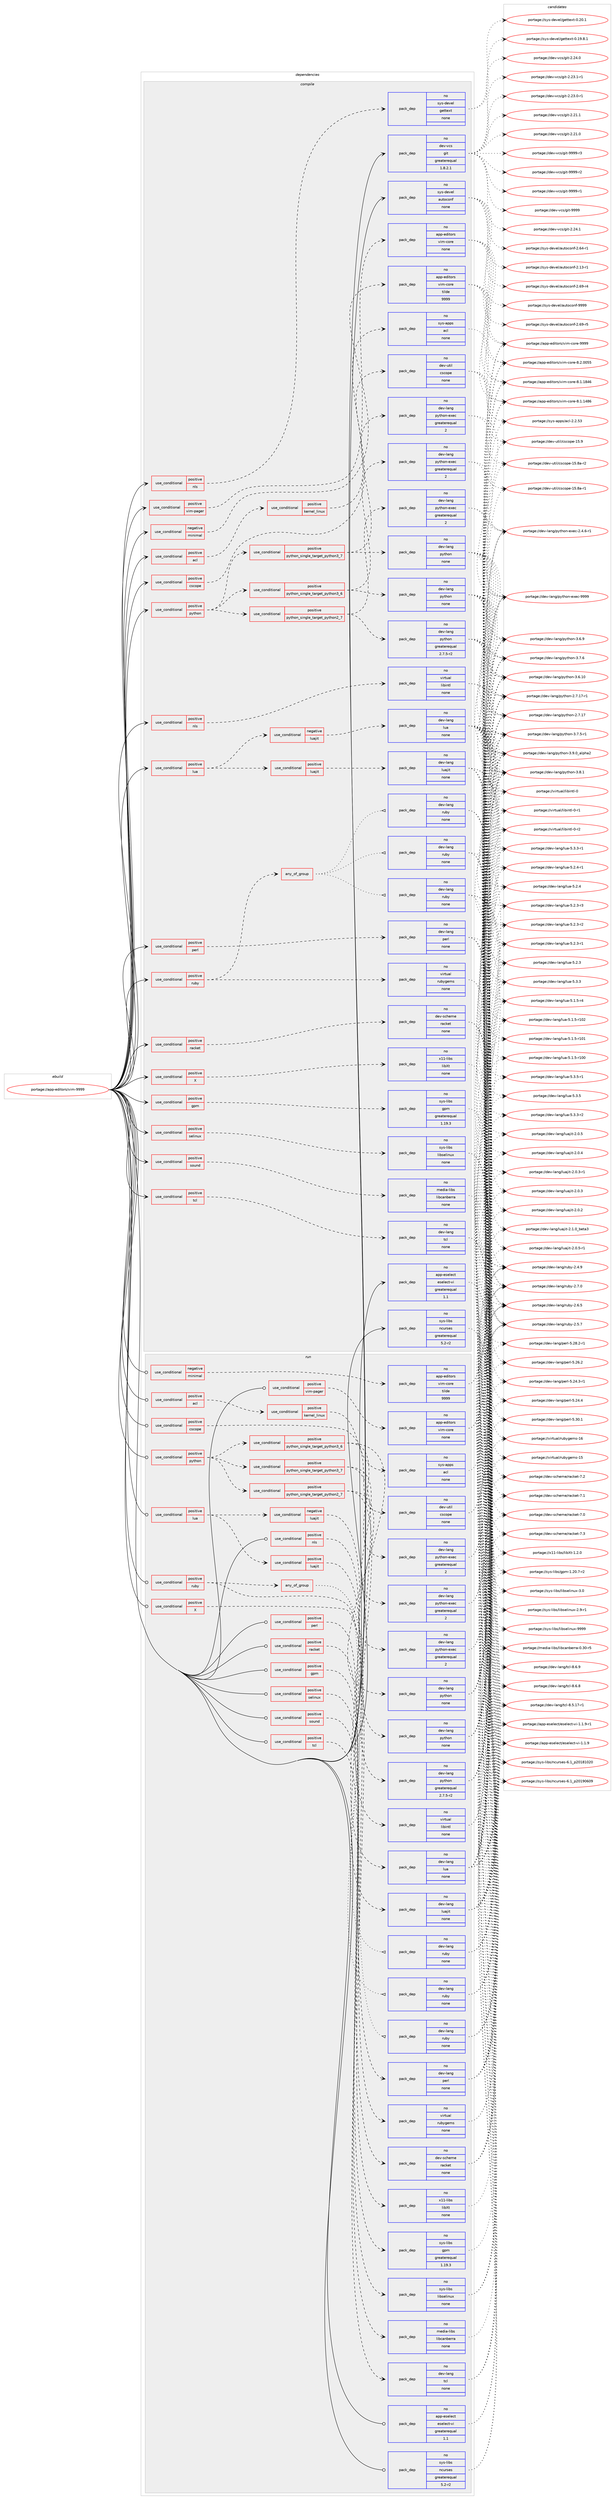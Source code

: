 digraph prolog {

# *************
# Graph options
# *************

newrank=true;
concentrate=true;
compound=true;
graph [rankdir=LR,fontname=Helvetica,fontsize=10,ranksep=1.5];#, ranksep=2.5, nodesep=0.2];
edge  [arrowhead=vee];
node  [fontname=Helvetica,fontsize=10];

# **********
# The ebuild
# **********

subgraph cluster_leftcol {
color=gray;
rank=same;
label=<<i>ebuild</i>>;
id [label="portage://app-editors/vim-9999", color=red, width=4, href="../app-editors/vim-9999.svg"];
}

# ****************
# The dependencies
# ****************

subgraph cluster_midcol {
color=gray;
label=<<i>dependencies</i>>;
subgraph cluster_compile {
fillcolor="#eeeeee";
style=filled;
label=<<i>compile</i>>;
subgraph cond149464 {
dependency634829 [label=<<TABLE BORDER="0" CELLBORDER="1" CELLSPACING="0" CELLPADDING="4"><TR><TD ROWSPAN="3" CELLPADDING="10">use_conditional</TD></TR><TR><TD>negative</TD></TR><TR><TD>minimal</TD></TR></TABLE>>, shape=none, color=red];
subgraph pack476946 {
dependency634830 [label=<<TABLE BORDER="0" CELLBORDER="1" CELLSPACING="0" CELLPADDING="4" WIDTH="220"><TR><TD ROWSPAN="6" CELLPADDING="30">pack_dep</TD></TR><TR><TD WIDTH="110">no</TD></TR><TR><TD>app-editors</TD></TR><TR><TD>vim-core</TD></TR><TR><TD>tilde</TD></TR><TR><TD>9999</TD></TR></TABLE>>, shape=none, color=blue];
}
dependency634829:e -> dependency634830:w [weight=20,style="dashed",arrowhead="vee"];
}
id:e -> dependency634829:w [weight=20,style="solid",arrowhead="vee"];
subgraph cond149465 {
dependency634831 [label=<<TABLE BORDER="0" CELLBORDER="1" CELLSPACING="0" CELLPADDING="4"><TR><TD ROWSPAN="3" CELLPADDING="10">use_conditional</TD></TR><TR><TD>positive</TD></TR><TR><TD>X</TD></TR></TABLE>>, shape=none, color=red];
subgraph pack476947 {
dependency634832 [label=<<TABLE BORDER="0" CELLBORDER="1" CELLSPACING="0" CELLPADDING="4" WIDTH="220"><TR><TD ROWSPAN="6" CELLPADDING="30">pack_dep</TD></TR><TR><TD WIDTH="110">no</TD></TR><TR><TD>x11-libs</TD></TR><TR><TD>libXt</TD></TR><TR><TD>none</TD></TR><TR><TD></TD></TR></TABLE>>, shape=none, color=blue];
}
dependency634831:e -> dependency634832:w [weight=20,style="dashed",arrowhead="vee"];
}
id:e -> dependency634831:w [weight=20,style="solid",arrowhead="vee"];
subgraph cond149466 {
dependency634833 [label=<<TABLE BORDER="0" CELLBORDER="1" CELLSPACING="0" CELLPADDING="4"><TR><TD ROWSPAN="3" CELLPADDING="10">use_conditional</TD></TR><TR><TD>positive</TD></TR><TR><TD>acl</TD></TR></TABLE>>, shape=none, color=red];
subgraph cond149467 {
dependency634834 [label=<<TABLE BORDER="0" CELLBORDER="1" CELLSPACING="0" CELLPADDING="4"><TR><TD ROWSPAN="3" CELLPADDING="10">use_conditional</TD></TR><TR><TD>positive</TD></TR><TR><TD>kernel_linux</TD></TR></TABLE>>, shape=none, color=red];
subgraph pack476948 {
dependency634835 [label=<<TABLE BORDER="0" CELLBORDER="1" CELLSPACING="0" CELLPADDING="4" WIDTH="220"><TR><TD ROWSPAN="6" CELLPADDING="30">pack_dep</TD></TR><TR><TD WIDTH="110">no</TD></TR><TR><TD>sys-apps</TD></TR><TR><TD>acl</TD></TR><TR><TD>none</TD></TR><TR><TD></TD></TR></TABLE>>, shape=none, color=blue];
}
dependency634834:e -> dependency634835:w [weight=20,style="dashed",arrowhead="vee"];
}
dependency634833:e -> dependency634834:w [weight=20,style="dashed",arrowhead="vee"];
}
id:e -> dependency634833:w [weight=20,style="solid",arrowhead="vee"];
subgraph cond149468 {
dependency634836 [label=<<TABLE BORDER="0" CELLBORDER="1" CELLSPACING="0" CELLPADDING="4"><TR><TD ROWSPAN="3" CELLPADDING="10">use_conditional</TD></TR><TR><TD>positive</TD></TR><TR><TD>cscope</TD></TR></TABLE>>, shape=none, color=red];
subgraph pack476949 {
dependency634837 [label=<<TABLE BORDER="0" CELLBORDER="1" CELLSPACING="0" CELLPADDING="4" WIDTH="220"><TR><TD ROWSPAN="6" CELLPADDING="30">pack_dep</TD></TR><TR><TD WIDTH="110">no</TD></TR><TR><TD>dev-util</TD></TR><TR><TD>cscope</TD></TR><TR><TD>none</TD></TR><TR><TD></TD></TR></TABLE>>, shape=none, color=blue];
}
dependency634836:e -> dependency634837:w [weight=20,style="dashed",arrowhead="vee"];
}
id:e -> dependency634836:w [weight=20,style="solid",arrowhead="vee"];
subgraph cond149469 {
dependency634838 [label=<<TABLE BORDER="0" CELLBORDER="1" CELLSPACING="0" CELLPADDING="4"><TR><TD ROWSPAN="3" CELLPADDING="10">use_conditional</TD></TR><TR><TD>positive</TD></TR><TR><TD>gpm</TD></TR></TABLE>>, shape=none, color=red];
subgraph pack476950 {
dependency634839 [label=<<TABLE BORDER="0" CELLBORDER="1" CELLSPACING="0" CELLPADDING="4" WIDTH="220"><TR><TD ROWSPAN="6" CELLPADDING="30">pack_dep</TD></TR><TR><TD WIDTH="110">no</TD></TR><TR><TD>sys-libs</TD></TR><TR><TD>gpm</TD></TR><TR><TD>greaterequal</TD></TR><TR><TD>1.19.3</TD></TR></TABLE>>, shape=none, color=blue];
}
dependency634838:e -> dependency634839:w [weight=20,style="dashed",arrowhead="vee"];
}
id:e -> dependency634838:w [weight=20,style="solid",arrowhead="vee"];
subgraph cond149470 {
dependency634840 [label=<<TABLE BORDER="0" CELLBORDER="1" CELLSPACING="0" CELLPADDING="4"><TR><TD ROWSPAN="3" CELLPADDING="10">use_conditional</TD></TR><TR><TD>positive</TD></TR><TR><TD>lua</TD></TR></TABLE>>, shape=none, color=red];
subgraph cond149471 {
dependency634841 [label=<<TABLE BORDER="0" CELLBORDER="1" CELLSPACING="0" CELLPADDING="4"><TR><TD ROWSPAN="3" CELLPADDING="10">use_conditional</TD></TR><TR><TD>positive</TD></TR><TR><TD>luajit</TD></TR></TABLE>>, shape=none, color=red];
subgraph pack476951 {
dependency634842 [label=<<TABLE BORDER="0" CELLBORDER="1" CELLSPACING="0" CELLPADDING="4" WIDTH="220"><TR><TD ROWSPAN="6" CELLPADDING="30">pack_dep</TD></TR><TR><TD WIDTH="110">no</TD></TR><TR><TD>dev-lang</TD></TR><TR><TD>luajit</TD></TR><TR><TD>none</TD></TR><TR><TD></TD></TR></TABLE>>, shape=none, color=blue];
}
dependency634841:e -> dependency634842:w [weight=20,style="dashed",arrowhead="vee"];
}
dependency634840:e -> dependency634841:w [weight=20,style="dashed",arrowhead="vee"];
subgraph cond149472 {
dependency634843 [label=<<TABLE BORDER="0" CELLBORDER="1" CELLSPACING="0" CELLPADDING="4"><TR><TD ROWSPAN="3" CELLPADDING="10">use_conditional</TD></TR><TR><TD>negative</TD></TR><TR><TD>luajit</TD></TR></TABLE>>, shape=none, color=red];
subgraph pack476952 {
dependency634844 [label=<<TABLE BORDER="0" CELLBORDER="1" CELLSPACING="0" CELLPADDING="4" WIDTH="220"><TR><TD ROWSPAN="6" CELLPADDING="30">pack_dep</TD></TR><TR><TD WIDTH="110">no</TD></TR><TR><TD>dev-lang</TD></TR><TR><TD>lua</TD></TR><TR><TD>none</TD></TR><TR><TD></TD></TR></TABLE>>, shape=none, color=blue];
}
dependency634843:e -> dependency634844:w [weight=20,style="dashed",arrowhead="vee"];
}
dependency634840:e -> dependency634843:w [weight=20,style="dashed",arrowhead="vee"];
}
id:e -> dependency634840:w [weight=20,style="solid",arrowhead="vee"];
subgraph cond149473 {
dependency634845 [label=<<TABLE BORDER="0" CELLBORDER="1" CELLSPACING="0" CELLPADDING="4"><TR><TD ROWSPAN="3" CELLPADDING="10">use_conditional</TD></TR><TR><TD>positive</TD></TR><TR><TD>nls</TD></TR></TABLE>>, shape=none, color=red];
subgraph pack476953 {
dependency634846 [label=<<TABLE BORDER="0" CELLBORDER="1" CELLSPACING="0" CELLPADDING="4" WIDTH="220"><TR><TD ROWSPAN="6" CELLPADDING="30">pack_dep</TD></TR><TR><TD WIDTH="110">no</TD></TR><TR><TD>sys-devel</TD></TR><TR><TD>gettext</TD></TR><TR><TD>none</TD></TR><TR><TD></TD></TR></TABLE>>, shape=none, color=blue];
}
dependency634845:e -> dependency634846:w [weight=20,style="dashed",arrowhead="vee"];
}
id:e -> dependency634845:w [weight=20,style="solid",arrowhead="vee"];
subgraph cond149474 {
dependency634847 [label=<<TABLE BORDER="0" CELLBORDER="1" CELLSPACING="0" CELLPADDING="4"><TR><TD ROWSPAN="3" CELLPADDING="10">use_conditional</TD></TR><TR><TD>positive</TD></TR><TR><TD>nls</TD></TR></TABLE>>, shape=none, color=red];
subgraph pack476954 {
dependency634848 [label=<<TABLE BORDER="0" CELLBORDER="1" CELLSPACING="0" CELLPADDING="4" WIDTH="220"><TR><TD ROWSPAN="6" CELLPADDING="30">pack_dep</TD></TR><TR><TD WIDTH="110">no</TD></TR><TR><TD>virtual</TD></TR><TR><TD>libintl</TD></TR><TR><TD>none</TD></TR><TR><TD></TD></TR></TABLE>>, shape=none, color=blue];
}
dependency634847:e -> dependency634848:w [weight=20,style="dashed",arrowhead="vee"];
}
id:e -> dependency634847:w [weight=20,style="solid",arrowhead="vee"];
subgraph cond149475 {
dependency634849 [label=<<TABLE BORDER="0" CELLBORDER="1" CELLSPACING="0" CELLPADDING="4"><TR><TD ROWSPAN="3" CELLPADDING="10">use_conditional</TD></TR><TR><TD>positive</TD></TR><TR><TD>perl</TD></TR></TABLE>>, shape=none, color=red];
subgraph pack476955 {
dependency634850 [label=<<TABLE BORDER="0" CELLBORDER="1" CELLSPACING="0" CELLPADDING="4" WIDTH="220"><TR><TD ROWSPAN="6" CELLPADDING="30">pack_dep</TD></TR><TR><TD WIDTH="110">no</TD></TR><TR><TD>dev-lang</TD></TR><TR><TD>perl</TD></TR><TR><TD>none</TD></TR><TR><TD></TD></TR></TABLE>>, shape=none, color=blue];
}
dependency634849:e -> dependency634850:w [weight=20,style="dashed",arrowhead="vee"];
}
id:e -> dependency634849:w [weight=20,style="solid",arrowhead="vee"];
subgraph cond149476 {
dependency634851 [label=<<TABLE BORDER="0" CELLBORDER="1" CELLSPACING="0" CELLPADDING="4"><TR><TD ROWSPAN="3" CELLPADDING="10">use_conditional</TD></TR><TR><TD>positive</TD></TR><TR><TD>python</TD></TR></TABLE>>, shape=none, color=red];
subgraph cond149477 {
dependency634852 [label=<<TABLE BORDER="0" CELLBORDER="1" CELLSPACING="0" CELLPADDING="4"><TR><TD ROWSPAN="3" CELLPADDING="10">use_conditional</TD></TR><TR><TD>positive</TD></TR><TR><TD>python_single_target_python2_7</TD></TR></TABLE>>, shape=none, color=red];
subgraph pack476956 {
dependency634853 [label=<<TABLE BORDER="0" CELLBORDER="1" CELLSPACING="0" CELLPADDING="4" WIDTH="220"><TR><TD ROWSPAN="6" CELLPADDING="30">pack_dep</TD></TR><TR><TD WIDTH="110">no</TD></TR><TR><TD>dev-lang</TD></TR><TR><TD>python</TD></TR><TR><TD>greaterequal</TD></TR><TR><TD>2.7.5-r2</TD></TR></TABLE>>, shape=none, color=blue];
}
dependency634852:e -> dependency634853:w [weight=20,style="dashed",arrowhead="vee"];
subgraph pack476957 {
dependency634854 [label=<<TABLE BORDER="0" CELLBORDER="1" CELLSPACING="0" CELLPADDING="4" WIDTH="220"><TR><TD ROWSPAN="6" CELLPADDING="30">pack_dep</TD></TR><TR><TD WIDTH="110">no</TD></TR><TR><TD>dev-lang</TD></TR><TR><TD>python-exec</TD></TR><TR><TD>greaterequal</TD></TR><TR><TD>2</TD></TR></TABLE>>, shape=none, color=blue];
}
dependency634852:e -> dependency634854:w [weight=20,style="dashed",arrowhead="vee"];
}
dependency634851:e -> dependency634852:w [weight=20,style="dashed",arrowhead="vee"];
subgraph cond149478 {
dependency634855 [label=<<TABLE BORDER="0" CELLBORDER="1" CELLSPACING="0" CELLPADDING="4"><TR><TD ROWSPAN="3" CELLPADDING="10">use_conditional</TD></TR><TR><TD>positive</TD></TR><TR><TD>python_single_target_python3_6</TD></TR></TABLE>>, shape=none, color=red];
subgraph pack476958 {
dependency634856 [label=<<TABLE BORDER="0" CELLBORDER="1" CELLSPACING="0" CELLPADDING="4" WIDTH="220"><TR><TD ROWSPAN="6" CELLPADDING="30">pack_dep</TD></TR><TR><TD WIDTH="110">no</TD></TR><TR><TD>dev-lang</TD></TR><TR><TD>python</TD></TR><TR><TD>none</TD></TR><TR><TD></TD></TR></TABLE>>, shape=none, color=blue];
}
dependency634855:e -> dependency634856:w [weight=20,style="dashed",arrowhead="vee"];
subgraph pack476959 {
dependency634857 [label=<<TABLE BORDER="0" CELLBORDER="1" CELLSPACING="0" CELLPADDING="4" WIDTH="220"><TR><TD ROWSPAN="6" CELLPADDING="30">pack_dep</TD></TR><TR><TD WIDTH="110">no</TD></TR><TR><TD>dev-lang</TD></TR><TR><TD>python-exec</TD></TR><TR><TD>greaterequal</TD></TR><TR><TD>2</TD></TR></TABLE>>, shape=none, color=blue];
}
dependency634855:e -> dependency634857:w [weight=20,style="dashed",arrowhead="vee"];
}
dependency634851:e -> dependency634855:w [weight=20,style="dashed",arrowhead="vee"];
subgraph cond149479 {
dependency634858 [label=<<TABLE BORDER="0" CELLBORDER="1" CELLSPACING="0" CELLPADDING="4"><TR><TD ROWSPAN="3" CELLPADDING="10">use_conditional</TD></TR><TR><TD>positive</TD></TR><TR><TD>python_single_target_python3_7</TD></TR></TABLE>>, shape=none, color=red];
subgraph pack476960 {
dependency634859 [label=<<TABLE BORDER="0" CELLBORDER="1" CELLSPACING="0" CELLPADDING="4" WIDTH="220"><TR><TD ROWSPAN="6" CELLPADDING="30">pack_dep</TD></TR><TR><TD WIDTH="110">no</TD></TR><TR><TD>dev-lang</TD></TR><TR><TD>python</TD></TR><TR><TD>none</TD></TR><TR><TD></TD></TR></TABLE>>, shape=none, color=blue];
}
dependency634858:e -> dependency634859:w [weight=20,style="dashed",arrowhead="vee"];
subgraph pack476961 {
dependency634860 [label=<<TABLE BORDER="0" CELLBORDER="1" CELLSPACING="0" CELLPADDING="4" WIDTH="220"><TR><TD ROWSPAN="6" CELLPADDING="30">pack_dep</TD></TR><TR><TD WIDTH="110">no</TD></TR><TR><TD>dev-lang</TD></TR><TR><TD>python-exec</TD></TR><TR><TD>greaterequal</TD></TR><TR><TD>2</TD></TR></TABLE>>, shape=none, color=blue];
}
dependency634858:e -> dependency634860:w [weight=20,style="dashed",arrowhead="vee"];
}
dependency634851:e -> dependency634858:w [weight=20,style="dashed",arrowhead="vee"];
}
id:e -> dependency634851:w [weight=20,style="solid",arrowhead="vee"];
subgraph cond149480 {
dependency634861 [label=<<TABLE BORDER="0" CELLBORDER="1" CELLSPACING="0" CELLPADDING="4"><TR><TD ROWSPAN="3" CELLPADDING="10">use_conditional</TD></TR><TR><TD>positive</TD></TR><TR><TD>racket</TD></TR></TABLE>>, shape=none, color=red];
subgraph pack476962 {
dependency634862 [label=<<TABLE BORDER="0" CELLBORDER="1" CELLSPACING="0" CELLPADDING="4" WIDTH="220"><TR><TD ROWSPAN="6" CELLPADDING="30">pack_dep</TD></TR><TR><TD WIDTH="110">no</TD></TR><TR><TD>dev-scheme</TD></TR><TR><TD>racket</TD></TR><TR><TD>none</TD></TR><TR><TD></TD></TR></TABLE>>, shape=none, color=blue];
}
dependency634861:e -> dependency634862:w [weight=20,style="dashed",arrowhead="vee"];
}
id:e -> dependency634861:w [weight=20,style="solid",arrowhead="vee"];
subgraph cond149481 {
dependency634863 [label=<<TABLE BORDER="0" CELLBORDER="1" CELLSPACING="0" CELLPADDING="4"><TR><TD ROWSPAN="3" CELLPADDING="10">use_conditional</TD></TR><TR><TD>positive</TD></TR><TR><TD>ruby</TD></TR></TABLE>>, shape=none, color=red];
subgraph any8130 {
dependency634864 [label=<<TABLE BORDER="0" CELLBORDER="1" CELLSPACING="0" CELLPADDING="4"><TR><TD CELLPADDING="10">any_of_group</TD></TR></TABLE>>, shape=none, color=red];subgraph pack476963 {
dependency634865 [label=<<TABLE BORDER="0" CELLBORDER="1" CELLSPACING="0" CELLPADDING="4" WIDTH="220"><TR><TD ROWSPAN="6" CELLPADDING="30">pack_dep</TD></TR><TR><TD WIDTH="110">no</TD></TR><TR><TD>dev-lang</TD></TR><TR><TD>ruby</TD></TR><TR><TD>none</TD></TR><TR><TD></TD></TR></TABLE>>, shape=none, color=blue];
}
dependency634864:e -> dependency634865:w [weight=20,style="dotted",arrowhead="oinv"];
subgraph pack476964 {
dependency634866 [label=<<TABLE BORDER="0" CELLBORDER="1" CELLSPACING="0" CELLPADDING="4" WIDTH="220"><TR><TD ROWSPAN="6" CELLPADDING="30">pack_dep</TD></TR><TR><TD WIDTH="110">no</TD></TR><TR><TD>dev-lang</TD></TR><TR><TD>ruby</TD></TR><TR><TD>none</TD></TR><TR><TD></TD></TR></TABLE>>, shape=none, color=blue];
}
dependency634864:e -> dependency634866:w [weight=20,style="dotted",arrowhead="oinv"];
subgraph pack476965 {
dependency634867 [label=<<TABLE BORDER="0" CELLBORDER="1" CELLSPACING="0" CELLPADDING="4" WIDTH="220"><TR><TD ROWSPAN="6" CELLPADDING="30">pack_dep</TD></TR><TR><TD WIDTH="110">no</TD></TR><TR><TD>dev-lang</TD></TR><TR><TD>ruby</TD></TR><TR><TD>none</TD></TR><TR><TD></TD></TR></TABLE>>, shape=none, color=blue];
}
dependency634864:e -> dependency634867:w [weight=20,style="dotted",arrowhead="oinv"];
}
dependency634863:e -> dependency634864:w [weight=20,style="dashed",arrowhead="vee"];
subgraph pack476966 {
dependency634868 [label=<<TABLE BORDER="0" CELLBORDER="1" CELLSPACING="0" CELLPADDING="4" WIDTH="220"><TR><TD ROWSPAN="6" CELLPADDING="30">pack_dep</TD></TR><TR><TD WIDTH="110">no</TD></TR><TR><TD>virtual</TD></TR><TR><TD>rubygems</TD></TR><TR><TD>none</TD></TR><TR><TD></TD></TR></TABLE>>, shape=none, color=blue];
}
dependency634863:e -> dependency634868:w [weight=20,style="dashed",arrowhead="vee"];
}
id:e -> dependency634863:w [weight=20,style="solid",arrowhead="vee"];
subgraph cond149482 {
dependency634869 [label=<<TABLE BORDER="0" CELLBORDER="1" CELLSPACING="0" CELLPADDING="4"><TR><TD ROWSPAN="3" CELLPADDING="10">use_conditional</TD></TR><TR><TD>positive</TD></TR><TR><TD>selinux</TD></TR></TABLE>>, shape=none, color=red];
subgraph pack476967 {
dependency634870 [label=<<TABLE BORDER="0" CELLBORDER="1" CELLSPACING="0" CELLPADDING="4" WIDTH="220"><TR><TD ROWSPAN="6" CELLPADDING="30">pack_dep</TD></TR><TR><TD WIDTH="110">no</TD></TR><TR><TD>sys-libs</TD></TR><TR><TD>libselinux</TD></TR><TR><TD>none</TD></TR><TR><TD></TD></TR></TABLE>>, shape=none, color=blue];
}
dependency634869:e -> dependency634870:w [weight=20,style="dashed",arrowhead="vee"];
}
id:e -> dependency634869:w [weight=20,style="solid",arrowhead="vee"];
subgraph cond149483 {
dependency634871 [label=<<TABLE BORDER="0" CELLBORDER="1" CELLSPACING="0" CELLPADDING="4"><TR><TD ROWSPAN="3" CELLPADDING="10">use_conditional</TD></TR><TR><TD>positive</TD></TR><TR><TD>sound</TD></TR></TABLE>>, shape=none, color=red];
subgraph pack476968 {
dependency634872 [label=<<TABLE BORDER="0" CELLBORDER="1" CELLSPACING="0" CELLPADDING="4" WIDTH="220"><TR><TD ROWSPAN="6" CELLPADDING="30">pack_dep</TD></TR><TR><TD WIDTH="110">no</TD></TR><TR><TD>media-libs</TD></TR><TR><TD>libcanberra</TD></TR><TR><TD>none</TD></TR><TR><TD></TD></TR></TABLE>>, shape=none, color=blue];
}
dependency634871:e -> dependency634872:w [weight=20,style="dashed",arrowhead="vee"];
}
id:e -> dependency634871:w [weight=20,style="solid",arrowhead="vee"];
subgraph cond149484 {
dependency634873 [label=<<TABLE BORDER="0" CELLBORDER="1" CELLSPACING="0" CELLPADDING="4"><TR><TD ROWSPAN="3" CELLPADDING="10">use_conditional</TD></TR><TR><TD>positive</TD></TR><TR><TD>tcl</TD></TR></TABLE>>, shape=none, color=red];
subgraph pack476969 {
dependency634874 [label=<<TABLE BORDER="0" CELLBORDER="1" CELLSPACING="0" CELLPADDING="4" WIDTH="220"><TR><TD ROWSPAN="6" CELLPADDING="30">pack_dep</TD></TR><TR><TD WIDTH="110">no</TD></TR><TR><TD>dev-lang</TD></TR><TR><TD>tcl</TD></TR><TR><TD>none</TD></TR><TR><TD></TD></TR></TABLE>>, shape=none, color=blue];
}
dependency634873:e -> dependency634874:w [weight=20,style="dashed",arrowhead="vee"];
}
id:e -> dependency634873:w [weight=20,style="solid",arrowhead="vee"];
subgraph cond149485 {
dependency634875 [label=<<TABLE BORDER="0" CELLBORDER="1" CELLSPACING="0" CELLPADDING="4"><TR><TD ROWSPAN="3" CELLPADDING="10">use_conditional</TD></TR><TR><TD>positive</TD></TR><TR><TD>vim-pager</TD></TR></TABLE>>, shape=none, color=red];
subgraph pack476970 {
dependency634876 [label=<<TABLE BORDER="0" CELLBORDER="1" CELLSPACING="0" CELLPADDING="4" WIDTH="220"><TR><TD ROWSPAN="6" CELLPADDING="30">pack_dep</TD></TR><TR><TD WIDTH="110">no</TD></TR><TR><TD>app-editors</TD></TR><TR><TD>vim-core</TD></TR><TR><TD>none</TD></TR><TR><TD></TD></TR></TABLE>>, shape=none, color=blue];
}
dependency634875:e -> dependency634876:w [weight=20,style="dashed",arrowhead="vee"];
}
id:e -> dependency634875:w [weight=20,style="solid",arrowhead="vee"];
subgraph pack476971 {
dependency634877 [label=<<TABLE BORDER="0" CELLBORDER="1" CELLSPACING="0" CELLPADDING="4" WIDTH="220"><TR><TD ROWSPAN="6" CELLPADDING="30">pack_dep</TD></TR><TR><TD WIDTH="110">no</TD></TR><TR><TD>app-eselect</TD></TR><TR><TD>eselect-vi</TD></TR><TR><TD>greaterequal</TD></TR><TR><TD>1.1</TD></TR></TABLE>>, shape=none, color=blue];
}
id:e -> dependency634877:w [weight=20,style="solid",arrowhead="vee"];
subgraph pack476972 {
dependency634878 [label=<<TABLE BORDER="0" CELLBORDER="1" CELLSPACING="0" CELLPADDING="4" WIDTH="220"><TR><TD ROWSPAN="6" CELLPADDING="30">pack_dep</TD></TR><TR><TD WIDTH="110">no</TD></TR><TR><TD>dev-vcs</TD></TR><TR><TD>git</TD></TR><TR><TD>greaterequal</TD></TR><TR><TD>1.8.2.1</TD></TR></TABLE>>, shape=none, color=blue];
}
id:e -> dependency634878:w [weight=20,style="solid",arrowhead="vee"];
subgraph pack476973 {
dependency634879 [label=<<TABLE BORDER="0" CELLBORDER="1" CELLSPACING="0" CELLPADDING="4" WIDTH="220"><TR><TD ROWSPAN="6" CELLPADDING="30">pack_dep</TD></TR><TR><TD WIDTH="110">no</TD></TR><TR><TD>sys-devel</TD></TR><TR><TD>autoconf</TD></TR><TR><TD>none</TD></TR><TR><TD></TD></TR></TABLE>>, shape=none, color=blue];
}
id:e -> dependency634879:w [weight=20,style="solid",arrowhead="vee"];
subgraph pack476974 {
dependency634880 [label=<<TABLE BORDER="0" CELLBORDER="1" CELLSPACING="0" CELLPADDING="4" WIDTH="220"><TR><TD ROWSPAN="6" CELLPADDING="30">pack_dep</TD></TR><TR><TD WIDTH="110">no</TD></TR><TR><TD>sys-libs</TD></TR><TR><TD>ncurses</TD></TR><TR><TD>greaterequal</TD></TR><TR><TD>5.2-r2</TD></TR></TABLE>>, shape=none, color=blue];
}
id:e -> dependency634880:w [weight=20,style="solid",arrowhead="vee"];
}
subgraph cluster_compileandrun {
fillcolor="#eeeeee";
style=filled;
label=<<i>compile and run</i>>;
}
subgraph cluster_run {
fillcolor="#eeeeee";
style=filled;
label=<<i>run</i>>;
subgraph cond149486 {
dependency634881 [label=<<TABLE BORDER="0" CELLBORDER="1" CELLSPACING="0" CELLPADDING="4"><TR><TD ROWSPAN="3" CELLPADDING="10">use_conditional</TD></TR><TR><TD>negative</TD></TR><TR><TD>minimal</TD></TR></TABLE>>, shape=none, color=red];
subgraph pack476975 {
dependency634882 [label=<<TABLE BORDER="0" CELLBORDER="1" CELLSPACING="0" CELLPADDING="4" WIDTH="220"><TR><TD ROWSPAN="6" CELLPADDING="30">pack_dep</TD></TR><TR><TD WIDTH="110">no</TD></TR><TR><TD>app-editors</TD></TR><TR><TD>vim-core</TD></TR><TR><TD>tilde</TD></TR><TR><TD>9999</TD></TR></TABLE>>, shape=none, color=blue];
}
dependency634881:e -> dependency634882:w [weight=20,style="dashed",arrowhead="vee"];
}
id:e -> dependency634881:w [weight=20,style="solid",arrowhead="odot"];
subgraph cond149487 {
dependency634883 [label=<<TABLE BORDER="0" CELLBORDER="1" CELLSPACING="0" CELLPADDING="4"><TR><TD ROWSPAN="3" CELLPADDING="10">use_conditional</TD></TR><TR><TD>positive</TD></TR><TR><TD>X</TD></TR></TABLE>>, shape=none, color=red];
subgraph pack476976 {
dependency634884 [label=<<TABLE BORDER="0" CELLBORDER="1" CELLSPACING="0" CELLPADDING="4" WIDTH="220"><TR><TD ROWSPAN="6" CELLPADDING="30">pack_dep</TD></TR><TR><TD WIDTH="110">no</TD></TR><TR><TD>x11-libs</TD></TR><TR><TD>libXt</TD></TR><TR><TD>none</TD></TR><TR><TD></TD></TR></TABLE>>, shape=none, color=blue];
}
dependency634883:e -> dependency634884:w [weight=20,style="dashed",arrowhead="vee"];
}
id:e -> dependency634883:w [weight=20,style="solid",arrowhead="odot"];
subgraph cond149488 {
dependency634885 [label=<<TABLE BORDER="0" CELLBORDER="1" CELLSPACING="0" CELLPADDING="4"><TR><TD ROWSPAN="3" CELLPADDING="10">use_conditional</TD></TR><TR><TD>positive</TD></TR><TR><TD>acl</TD></TR></TABLE>>, shape=none, color=red];
subgraph cond149489 {
dependency634886 [label=<<TABLE BORDER="0" CELLBORDER="1" CELLSPACING="0" CELLPADDING="4"><TR><TD ROWSPAN="3" CELLPADDING="10">use_conditional</TD></TR><TR><TD>positive</TD></TR><TR><TD>kernel_linux</TD></TR></TABLE>>, shape=none, color=red];
subgraph pack476977 {
dependency634887 [label=<<TABLE BORDER="0" CELLBORDER="1" CELLSPACING="0" CELLPADDING="4" WIDTH="220"><TR><TD ROWSPAN="6" CELLPADDING="30">pack_dep</TD></TR><TR><TD WIDTH="110">no</TD></TR><TR><TD>sys-apps</TD></TR><TR><TD>acl</TD></TR><TR><TD>none</TD></TR><TR><TD></TD></TR></TABLE>>, shape=none, color=blue];
}
dependency634886:e -> dependency634887:w [weight=20,style="dashed",arrowhead="vee"];
}
dependency634885:e -> dependency634886:w [weight=20,style="dashed",arrowhead="vee"];
}
id:e -> dependency634885:w [weight=20,style="solid",arrowhead="odot"];
subgraph cond149490 {
dependency634888 [label=<<TABLE BORDER="0" CELLBORDER="1" CELLSPACING="0" CELLPADDING="4"><TR><TD ROWSPAN="3" CELLPADDING="10">use_conditional</TD></TR><TR><TD>positive</TD></TR><TR><TD>cscope</TD></TR></TABLE>>, shape=none, color=red];
subgraph pack476978 {
dependency634889 [label=<<TABLE BORDER="0" CELLBORDER="1" CELLSPACING="0" CELLPADDING="4" WIDTH="220"><TR><TD ROWSPAN="6" CELLPADDING="30">pack_dep</TD></TR><TR><TD WIDTH="110">no</TD></TR><TR><TD>dev-util</TD></TR><TR><TD>cscope</TD></TR><TR><TD>none</TD></TR><TR><TD></TD></TR></TABLE>>, shape=none, color=blue];
}
dependency634888:e -> dependency634889:w [weight=20,style="dashed",arrowhead="vee"];
}
id:e -> dependency634888:w [weight=20,style="solid",arrowhead="odot"];
subgraph cond149491 {
dependency634890 [label=<<TABLE BORDER="0" CELLBORDER="1" CELLSPACING="0" CELLPADDING="4"><TR><TD ROWSPAN="3" CELLPADDING="10">use_conditional</TD></TR><TR><TD>positive</TD></TR><TR><TD>gpm</TD></TR></TABLE>>, shape=none, color=red];
subgraph pack476979 {
dependency634891 [label=<<TABLE BORDER="0" CELLBORDER="1" CELLSPACING="0" CELLPADDING="4" WIDTH="220"><TR><TD ROWSPAN="6" CELLPADDING="30">pack_dep</TD></TR><TR><TD WIDTH="110">no</TD></TR><TR><TD>sys-libs</TD></TR><TR><TD>gpm</TD></TR><TR><TD>greaterequal</TD></TR><TR><TD>1.19.3</TD></TR></TABLE>>, shape=none, color=blue];
}
dependency634890:e -> dependency634891:w [weight=20,style="dashed",arrowhead="vee"];
}
id:e -> dependency634890:w [weight=20,style="solid",arrowhead="odot"];
subgraph cond149492 {
dependency634892 [label=<<TABLE BORDER="0" CELLBORDER="1" CELLSPACING="0" CELLPADDING="4"><TR><TD ROWSPAN="3" CELLPADDING="10">use_conditional</TD></TR><TR><TD>positive</TD></TR><TR><TD>lua</TD></TR></TABLE>>, shape=none, color=red];
subgraph cond149493 {
dependency634893 [label=<<TABLE BORDER="0" CELLBORDER="1" CELLSPACING="0" CELLPADDING="4"><TR><TD ROWSPAN="3" CELLPADDING="10">use_conditional</TD></TR><TR><TD>positive</TD></TR><TR><TD>luajit</TD></TR></TABLE>>, shape=none, color=red];
subgraph pack476980 {
dependency634894 [label=<<TABLE BORDER="0" CELLBORDER="1" CELLSPACING="0" CELLPADDING="4" WIDTH="220"><TR><TD ROWSPAN="6" CELLPADDING="30">pack_dep</TD></TR><TR><TD WIDTH="110">no</TD></TR><TR><TD>dev-lang</TD></TR><TR><TD>luajit</TD></TR><TR><TD>none</TD></TR><TR><TD></TD></TR></TABLE>>, shape=none, color=blue];
}
dependency634893:e -> dependency634894:w [weight=20,style="dashed",arrowhead="vee"];
}
dependency634892:e -> dependency634893:w [weight=20,style="dashed",arrowhead="vee"];
subgraph cond149494 {
dependency634895 [label=<<TABLE BORDER="0" CELLBORDER="1" CELLSPACING="0" CELLPADDING="4"><TR><TD ROWSPAN="3" CELLPADDING="10">use_conditional</TD></TR><TR><TD>negative</TD></TR><TR><TD>luajit</TD></TR></TABLE>>, shape=none, color=red];
subgraph pack476981 {
dependency634896 [label=<<TABLE BORDER="0" CELLBORDER="1" CELLSPACING="0" CELLPADDING="4" WIDTH="220"><TR><TD ROWSPAN="6" CELLPADDING="30">pack_dep</TD></TR><TR><TD WIDTH="110">no</TD></TR><TR><TD>dev-lang</TD></TR><TR><TD>lua</TD></TR><TR><TD>none</TD></TR><TR><TD></TD></TR></TABLE>>, shape=none, color=blue];
}
dependency634895:e -> dependency634896:w [weight=20,style="dashed",arrowhead="vee"];
}
dependency634892:e -> dependency634895:w [weight=20,style="dashed",arrowhead="vee"];
}
id:e -> dependency634892:w [weight=20,style="solid",arrowhead="odot"];
subgraph cond149495 {
dependency634897 [label=<<TABLE BORDER="0" CELLBORDER="1" CELLSPACING="0" CELLPADDING="4"><TR><TD ROWSPAN="3" CELLPADDING="10">use_conditional</TD></TR><TR><TD>positive</TD></TR><TR><TD>nls</TD></TR></TABLE>>, shape=none, color=red];
subgraph pack476982 {
dependency634898 [label=<<TABLE BORDER="0" CELLBORDER="1" CELLSPACING="0" CELLPADDING="4" WIDTH="220"><TR><TD ROWSPAN="6" CELLPADDING="30">pack_dep</TD></TR><TR><TD WIDTH="110">no</TD></TR><TR><TD>virtual</TD></TR><TR><TD>libintl</TD></TR><TR><TD>none</TD></TR><TR><TD></TD></TR></TABLE>>, shape=none, color=blue];
}
dependency634897:e -> dependency634898:w [weight=20,style="dashed",arrowhead="vee"];
}
id:e -> dependency634897:w [weight=20,style="solid",arrowhead="odot"];
subgraph cond149496 {
dependency634899 [label=<<TABLE BORDER="0" CELLBORDER="1" CELLSPACING="0" CELLPADDING="4"><TR><TD ROWSPAN="3" CELLPADDING="10">use_conditional</TD></TR><TR><TD>positive</TD></TR><TR><TD>perl</TD></TR></TABLE>>, shape=none, color=red];
subgraph pack476983 {
dependency634900 [label=<<TABLE BORDER="0" CELLBORDER="1" CELLSPACING="0" CELLPADDING="4" WIDTH="220"><TR><TD ROWSPAN="6" CELLPADDING="30">pack_dep</TD></TR><TR><TD WIDTH="110">no</TD></TR><TR><TD>dev-lang</TD></TR><TR><TD>perl</TD></TR><TR><TD>none</TD></TR><TR><TD></TD></TR></TABLE>>, shape=none, color=blue];
}
dependency634899:e -> dependency634900:w [weight=20,style="dashed",arrowhead="vee"];
}
id:e -> dependency634899:w [weight=20,style="solid",arrowhead="odot"];
subgraph cond149497 {
dependency634901 [label=<<TABLE BORDER="0" CELLBORDER="1" CELLSPACING="0" CELLPADDING="4"><TR><TD ROWSPAN="3" CELLPADDING="10">use_conditional</TD></TR><TR><TD>positive</TD></TR><TR><TD>python</TD></TR></TABLE>>, shape=none, color=red];
subgraph cond149498 {
dependency634902 [label=<<TABLE BORDER="0" CELLBORDER="1" CELLSPACING="0" CELLPADDING="4"><TR><TD ROWSPAN="3" CELLPADDING="10">use_conditional</TD></TR><TR><TD>positive</TD></TR><TR><TD>python_single_target_python2_7</TD></TR></TABLE>>, shape=none, color=red];
subgraph pack476984 {
dependency634903 [label=<<TABLE BORDER="0" CELLBORDER="1" CELLSPACING="0" CELLPADDING="4" WIDTH="220"><TR><TD ROWSPAN="6" CELLPADDING="30">pack_dep</TD></TR><TR><TD WIDTH="110">no</TD></TR><TR><TD>dev-lang</TD></TR><TR><TD>python</TD></TR><TR><TD>greaterequal</TD></TR><TR><TD>2.7.5-r2</TD></TR></TABLE>>, shape=none, color=blue];
}
dependency634902:e -> dependency634903:w [weight=20,style="dashed",arrowhead="vee"];
subgraph pack476985 {
dependency634904 [label=<<TABLE BORDER="0" CELLBORDER="1" CELLSPACING="0" CELLPADDING="4" WIDTH="220"><TR><TD ROWSPAN="6" CELLPADDING="30">pack_dep</TD></TR><TR><TD WIDTH="110">no</TD></TR><TR><TD>dev-lang</TD></TR><TR><TD>python-exec</TD></TR><TR><TD>greaterequal</TD></TR><TR><TD>2</TD></TR></TABLE>>, shape=none, color=blue];
}
dependency634902:e -> dependency634904:w [weight=20,style="dashed",arrowhead="vee"];
}
dependency634901:e -> dependency634902:w [weight=20,style="dashed",arrowhead="vee"];
subgraph cond149499 {
dependency634905 [label=<<TABLE BORDER="0" CELLBORDER="1" CELLSPACING="0" CELLPADDING="4"><TR><TD ROWSPAN="3" CELLPADDING="10">use_conditional</TD></TR><TR><TD>positive</TD></TR><TR><TD>python_single_target_python3_6</TD></TR></TABLE>>, shape=none, color=red];
subgraph pack476986 {
dependency634906 [label=<<TABLE BORDER="0" CELLBORDER="1" CELLSPACING="0" CELLPADDING="4" WIDTH="220"><TR><TD ROWSPAN="6" CELLPADDING="30">pack_dep</TD></TR><TR><TD WIDTH="110">no</TD></TR><TR><TD>dev-lang</TD></TR><TR><TD>python</TD></TR><TR><TD>none</TD></TR><TR><TD></TD></TR></TABLE>>, shape=none, color=blue];
}
dependency634905:e -> dependency634906:w [weight=20,style="dashed",arrowhead="vee"];
subgraph pack476987 {
dependency634907 [label=<<TABLE BORDER="0" CELLBORDER="1" CELLSPACING="0" CELLPADDING="4" WIDTH="220"><TR><TD ROWSPAN="6" CELLPADDING="30">pack_dep</TD></TR><TR><TD WIDTH="110">no</TD></TR><TR><TD>dev-lang</TD></TR><TR><TD>python-exec</TD></TR><TR><TD>greaterequal</TD></TR><TR><TD>2</TD></TR></TABLE>>, shape=none, color=blue];
}
dependency634905:e -> dependency634907:w [weight=20,style="dashed",arrowhead="vee"];
}
dependency634901:e -> dependency634905:w [weight=20,style="dashed",arrowhead="vee"];
subgraph cond149500 {
dependency634908 [label=<<TABLE BORDER="0" CELLBORDER="1" CELLSPACING="0" CELLPADDING="4"><TR><TD ROWSPAN="3" CELLPADDING="10">use_conditional</TD></TR><TR><TD>positive</TD></TR><TR><TD>python_single_target_python3_7</TD></TR></TABLE>>, shape=none, color=red];
subgraph pack476988 {
dependency634909 [label=<<TABLE BORDER="0" CELLBORDER="1" CELLSPACING="0" CELLPADDING="4" WIDTH="220"><TR><TD ROWSPAN="6" CELLPADDING="30">pack_dep</TD></TR><TR><TD WIDTH="110">no</TD></TR><TR><TD>dev-lang</TD></TR><TR><TD>python</TD></TR><TR><TD>none</TD></TR><TR><TD></TD></TR></TABLE>>, shape=none, color=blue];
}
dependency634908:e -> dependency634909:w [weight=20,style="dashed",arrowhead="vee"];
subgraph pack476989 {
dependency634910 [label=<<TABLE BORDER="0" CELLBORDER="1" CELLSPACING="0" CELLPADDING="4" WIDTH="220"><TR><TD ROWSPAN="6" CELLPADDING="30">pack_dep</TD></TR><TR><TD WIDTH="110">no</TD></TR><TR><TD>dev-lang</TD></TR><TR><TD>python-exec</TD></TR><TR><TD>greaterequal</TD></TR><TR><TD>2</TD></TR></TABLE>>, shape=none, color=blue];
}
dependency634908:e -> dependency634910:w [weight=20,style="dashed",arrowhead="vee"];
}
dependency634901:e -> dependency634908:w [weight=20,style="dashed",arrowhead="vee"];
}
id:e -> dependency634901:w [weight=20,style="solid",arrowhead="odot"];
subgraph cond149501 {
dependency634911 [label=<<TABLE BORDER="0" CELLBORDER="1" CELLSPACING="0" CELLPADDING="4"><TR><TD ROWSPAN="3" CELLPADDING="10">use_conditional</TD></TR><TR><TD>positive</TD></TR><TR><TD>racket</TD></TR></TABLE>>, shape=none, color=red];
subgraph pack476990 {
dependency634912 [label=<<TABLE BORDER="0" CELLBORDER="1" CELLSPACING="0" CELLPADDING="4" WIDTH="220"><TR><TD ROWSPAN="6" CELLPADDING="30">pack_dep</TD></TR><TR><TD WIDTH="110">no</TD></TR><TR><TD>dev-scheme</TD></TR><TR><TD>racket</TD></TR><TR><TD>none</TD></TR><TR><TD></TD></TR></TABLE>>, shape=none, color=blue];
}
dependency634911:e -> dependency634912:w [weight=20,style="dashed",arrowhead="vee"];
}
id:e -> dependency634911:w [weight=20,style="solid",arrowhead="odot"];
subgraph cond149502 {
dependency634913 [label=<<TABLE BORDER="0" CELLBORDER="1" CELLSPACING="0" CELLPADDING="4"><TR><TD ROWSPAN="3" CELLPADDING="10">use_conditional</TD></TR><TR><TD>positive</TD></TR><TR><TD>ruby</TD></TR></TABLE>>, shape=none, color=red];
subgraph any8131 {
dependency634914 [label=<<TABLE BORDER="0" CELLBORDER="1" CELLSPACING="0" CELLPADDING="4"><TR><TD CELLPADDING="10">any_of_group</TD></TR></TABLE>>, shape=none, color=red];subgraph pack476991 {
dependency634915 [label=<<TABLE BORDER="0" CELLBORDER="1" CELLSPACING="0" CELLPADDING="4" WIDTH="220"><TR><TD ROWSPAN="6" CELLPADDING="30">pack_dep</TD></TR><TR><TD WIDTH="110">no</TD></TR><TR><TD>dev-lang</TD></TR><TR><TD>ruby</TD></TR><TR><TD>none</TD></TR><TR><TD></TD></TR></TABLE>>, shape=none, color=blue];
}
dependency634914:e -> dependency634915:w [weight=20,style="dotted",arrowhead="oinv"];
subgraph pack476992 {
dependency634916 [label=<<TABLE BORDER="0" CELLBORDER="1" CELLSPACING="0" CELLPADDING="4" WIDTH="220"><TR><TD ROWSPAN="6" CELLPADDING="30">pack_dep</TD></TR><TR><TD WIDTH="110">no</TD></TR><TR><TD>dev-lang</TD></TR><TR><TD>ruby</TD></TR><TR><TD>none</TD></TR><TR><TD></TD></TR></TABLE>>, shape=none, color=blue];
}
dependency634914:e -> dependency634916:w [weight=20,style="dotted",arrowhead="oinv"];
subgraph pack476993 {
dependency634917 [label=<<TABLE BORDER="0" CELLBORDER="1" CELLSPACING="0" CELLPADDING="4" WIDTH="220"><TR><TD ROWSPAN="6" CELLPADDING="30">pack_dep</TD></TR><TR><TD WIDTH="110">no</TD></TR><TR><TD>dev-lang</TD></TR><TR><TD>ruby</TD></TR><TR><TD>none</TD></TR><TR><TD></TD></TR></TABLE>>, shape=none, color=blue];
}
dependency634914:e -> dependency634917:w [weight=20,style="dotted",arrowhead="oinv"];
}
dependency634913:e -> dependency634914:w [weight=20,style="dashed",arrowhead="vee"];
subgraph pack476994 {
dependency634918 [label=<<TABLE BORDER="0" CELLBORDER="1" CELLSPACING="0" CELLPADDING="4" WIDTH="220"><TR><TD ROWSPAN="6" CELLPADDING="30">pack_dep</TD></TR><TR><TD WIDTH="110">no</TD></TR><TR><TD>virtual</TD></TR><TR><TD>rubygems</TD></TR><TR><TD>none</TD></TR><TR><TD></TD></TR></TABLE>>, shape=none, color=blue];
}
dependency634913:e -> dependency634918:w [weight=20,style="dashed",arrowhead="vee"];
}
id:e -> dependency634913:w [weight=20,style="solid",arrowhead="odot"];
subgraph cond149503 {
dependency634919 [label=<<TABLE BORDER="0" CELLBORDER="1" CELLSPACING="0" CELLPADDING="4"><TR><TD ROWSPAN="3" CELLPADDING="10">use_conditional</TD></TR><TR><TD>positive</TD></TR><TR><TD>selinux</TD></TR></TABLE>>, shape=none, color=red];
subgraph pack476995 {
dependency634920 [label=<<TABLE BORDER="0" CELLBORDER="1" CELLSPACING="0" CELLPADDING="4" WIDTH="220"><TR><TD ROWSPAN="6" CELLPADDING="30">pack_dep</TD></TR><TR><TD WIDTH="110">no</TD></TR><TR><TD>sys-libs</TD></TR><TR><TD>libselinux</TD></TR><TR><TD>none</TD></TR><TR><TD></TD></TR></TABLE>>, shape=none, color=blue];
}
dependency634919:e -> dependency634920:w [weight=20,style="dashed",arrowhead="vee"];
}
id:e -> dependency634919:w [weight=20,style="solid",arrowhead="odot"];
subgraph cond149504 {
dependency634921 [label=<<TABLE BORDER="0" CELLBORDER="1" CELLSPACING="0" CELLPADDING="4"><TR><TD ROWSPAN="3" CELLPADDING="10">use_conditional</TD></TR><TR><TD>positive</TD></TR><TR><TD>sound</TD></TR></TABLE>>, shape=none, color=red];
subgraph pack476996 {
dependency634922 [label=<<TABLE BORDER="0" CELLBORDER="1" CELLSPACING="0" CELLPADDING="4" WIDTH="220"><TR><TD ROWSPAN="6" CELLPADDING="30">pack_dep</TD></TR><TR><TD WIDTH="110">no</TD></TR><TR><TD>media-libs</TD></TR><TR><TD>libcanberra</TD></TR><TR><TD>none</TD></TR><TR><TD></TD></TR></TABLE>>, shape=none, color=blue];
}
dependency634921:e -> dependency634922:w [weight=20,style="dashed",arrowhead="vee"];
}
id:e -> dependency634921:w [weight=20,style="solid",arrowhead="odot"];
subgraph cond149505 {
dependency634923 [label=<<TABLE BORDER="0" CELLBORDER="1" CELLSPACING="0" CELLPADDING="4"><TR><TD ROWSPAN="3" CELLPADDING="10">use_conditional</TD></TR><TR><TD>positive</TD></TR><TR><TD>tcl</TD></TR></TABLE>>, shape=none, color=red];
subgraph pack476997 {
dependency634924 [label=<<TABLE BORDER="0" CELLBORDER="1" CELLSPACING="0" CELLPADDING="4" WIDTH="220"><TR><TD ROWSPAN="6" CELLPADDING="30">pack_dep</TD></TR><TR><TD WIDTH="110">no</TD></TR><TR><TD>dev-lang</TD></TR><TR><TD>tcl</TD></TR><TR><TD>none</TD></TR><TR><TD></TD></TR></TABLE>>, shape=none, color=blue];
}
dependency634923:e -> dependency634924:w [weight=20,style="dashed",arrowhead="vee"];
}
id:e -> dependency634923:w [weight=20,style="solid",arrowhead="odot"];
subgraph cond149506 {
dependency634925 [label=<<TABLE BORDER="0" CELLBORDER="1" CELLSPACING="0" CELLPADDING="4"><TR><TD ROWSPAN="3" CELLPADDING="10">use_conditional</TD></TR><TR><TD>positive</TD></TR><TR><TD>vim-pager</TD></TR></TABLE>>, shape=none, color=red];
subgraph pack476998 {
dependency634926 [label=<<TABLE BORDER="0" CELLBORDER="1" CELLSPACING="0" CELLPADDING="4" WIDTH="220"><TR><TD ROWSPAN="6" CELLPADDING="30">pack_dep</TD></TR><TR><TD WIDTH="110">no</TD></TR><TR><TD>app-editors</TD></TR><TR><TD>vim-core</TD></TR><TR><TD>none</TD></TR><TR><TD></TD></TR></TABLE>>, shape=none, color=blue];
}
dependency634925:e -> dependency634926:w [weight=20,style="dashed",arrowhead="vee"];
}
id:e -> dependency634925:w [weight=20,style="solid",arrowhead="odot"];
subgraph pack476999 {
dependency634927 [label=<<TABLE BORDER="0" CELLBORDER="1" CELLSPACING="0" CELLPADDING="4" WIDTH="220"><TR><TD ROWSPAN="6" CELLPADDING="30">pack_dep</TD></TR><TR><TD WIDTH="110">no</TD></TR><TR><TD>app-eselect</TD></TR><TR><TD>eselect-vi</TD></TR><TR><TD>greaterequal</TD></TR><TR><TD>1.1</TD></TR></TABLE>>, shape=none, color=blue];
}
id:e -> dependency634927:w [weight=20,style="solid",arrowhead="odot"];
subgraph pack477000 {
dependency634928 [label=<<TABLE BORDER="0" CELLBORDER="1" CELLSPACING="0" CELLPADDING="4" WIDTH="220"><TR><TD ROWSPAN="6" CELLPADDING="30">pack_dep</TD></TR><TR><TD WIDTH="110">no</TD></TR><TR><TD>sys-libs</TD></TR><TR><TD>ncurses</TD></TR><TR><TD>greaterequal</TD></TR><TR><TD>5.2-r2</TD></TR></TABLE>>, shape=none, color=blue];
}
id:e -> dependency634928:w [weight=20,style="solid",arrowhead="odot"];
}
}

# **************
# The candidates
# **************

subgraph cluster_choices {
rank=same;
color=gray;
label=<<i>candidates</i>>;

subgraph choice476946 {
color=black;
nodesep=1;
choice97112112451011001051161111141154711810510945991111141014557575757 [label="portage://app-editors/vim-core-9999", color=red, width=4,href="../app-editors/vim-core-9999.svg"];
choice9711211245101100105116111114115471181051094599111114101455646504648485353 [label="portage://app-editors/vim-core-8.2.0055", color=red, width=4,href="../app-editors/vim-core-8.2.0055.svg"];
choice9711211245101100105116111114115471181051094599111114101455646494649565254 [label="portage://app-editors/vim-core-8.1.1846", color=red, width=4,href="../app-editors/vim-core-8.1.1846.svg"];
choice9711211245101100105116111114115471181051094599111114101455646494649525654 [label="portage://app-editors/vim-core-8.1.1486", color=red, width=4,href="../app-editors/vim-core-8.1.1486.svg"];
dependency634830:e -> choice97112112451011001051161111141154711810510945991111141014557575757:w [style=dotted,weight="100"];
dependency634830:e -> choice9711211245101100105116111114115471181051094599111114101455646504648485353:w [style=dotted,weight="100"];
dependency634830:e -> choice9711211245101100105116111114115471181051094599111114101455646494649565254:w [style=dotted,weight="100"];
dependency634830:e -> choice9711211245101100105116111114115471181051094599111114101455646494649525654:w [style=dotted,weight="100"];
}
subgraph choice476947 {
color=black;
nodesep=1;
choice12049494510810598115471081059888116454946504648 [label="portage://x11-libs/libXt-1.2.0", color=red, width=4,href="../x11-libs/libXt-1.2.0.svg"];
dependency634832:e -> choice12049494510810598115471081059888116454946504648:w [style=dotted,weight="100"];
}
subgraph choice476948 {
color=black;
nodesep=1;
choice115121115459711211211547979910845504650465351 [label="portage://sys-apps/acl-2.2.53", color=red, width=4,href="../sys-apps/acl-2.2.53.svg"];
dependency634835:e -> choice115121115459711211211547979910845504650465351:w [style=dotted,weight="100"];
}
subgraph choice476949 {
color=black;
nodesep=1;
choice100101118451171161051084799115991111121014549534657 [label="portage://dev-util/cscope-15.9", color=red, width=4,href="../dev-util/cscope-15.9.svg"];
choice100101118451171161051084799115991111121014549534656974511450 [label="portage://dev-util/cscope-15.8a-r2", color=red, width=4,href="../dev-util/cscope-15.8a-r2.svg"];
choice100101118451171161051084799115991111121014549534656974511449 [label="portage://dev-util/cscope-15.8a-r1", color=red, width=4,href="../dev-util/cscope-15.8a-r1.svg"];
dependency634837:e -> choice100101118451171161051084799115991111121014549534657:w [style=dotted,weight="100"];
dependency634837:e -> choice100101118451171161051084799115991111121014549534656974511450:w [style=dotted,weight="100"];
dependency634837:e -> choice100101118451171161051084799115991111121014549534656974511449:w [style=dotted,weight="100"];
}
subgraph choice476950 {
color=black;
nodesep=1;
choice115121115451081059811547103112109454946504846554511450 [label="portage://sys-libs/gpm-1.20.7-r2", color=red, width=4,href="../sys-libs/gpm-1.20.7-r2.svg"];
dependency634839:e -> choice115121115451081059811547103112109454946504846554511450:w [style=dotted,weight="100"];
}
subgraph choice476951 {
color=black;
nodesep=1;
choice1001011184510897110103471081179710610511645504649464895981011169751 [label="portage://dev-lang/luajit-2.1.0_beta3", color=red, width=4,href="../dev-lang/luajit-2.1.0_beta3.svg"];
choice100101118451089711010347108117971061051164550464846534511449 [label="portage://dev-lang/luajit-2.0.5-r1", color=red, width=4,href="../dev-lang/luajit-2.0.5-r1.svg"];
choice10010111845108971101034710811797106105116455046484653 [label="portage://dev-lang/luajit-2.0.5", color=red, width=4,href="../dev-lang/luajit-2.0.5.svg"];
choice10010111845108971101034710811797106105116455046484652 [label="portage://dev-lang/luajit-2.0.4", color=red, width=4,href="../dev-lang/luajit-2.0.4.svg"];
choice100101118451089711010347108117971061051164550464846514511449 [label="portage://dev-lang/luajit-2.0.3-r1", color=red, width=4,href="../dev-lang/luajit-2.0.3-r1.svg"];
choice10010111845108971101034710811797106105116455046484651 [label="portage://dev-lang/luajit-2.0.3", color=red, width=4,href="../dev-lang/luajit-2.0.3.svg"];
choice10010111845108971101034710811797106105116455046484650 [label="portage://dev-lang/luajit-2.0.2", color=red, width=4,href="../dev-lang/luajit-2.0.2.svg"];
dependency634842:e -> choice1001011184510897110103471081179710610511645504649464895981011169751:w [style=dotted,weight="100"];
dependency634842:e -> choice100101118451089711010347108117971061051164550464846534511449:w [style=dotted,weight="100"];
dependency634842:e -> choice10010111845108971101034710811797106105116455046484653:w [style=dotted,weight="100"];
dependency634842:e -> choice10010111845108971101034710811797106105116455046484652:w [style=dotted,weight="100"];
dependency634842:e -> choice100101118451089711010347108117971061051164550464846514511449:w [style=dotted,weight="100"];
dependency634842:e -> choice10010111845108971101034710811797106105116455046484651:w [style=dotted,weight="100"];
dependency634842:e -> choice10010111845108971101034710811797106105116455046484650:w [style=dotted,weight="100"];
}
subgraph choice476952 {
color=black;
nodesep=1;
choice100101118451089711010347108117974553465146534511449 [label="portage://dev-lang/lua-5.3.5-r1", color=red, width=4,href="../dev-lang/lua-5.3.5-r1.svg"];
choice10010111845108971101034710811797455346514653 [label="portage://dev-lang/lua-5.3.5", color=red, width=4,href="../dev-lang/lua-5.3.5.svg"];
choice100101118451089711010347108117974553465146514511450 [label="portage://dev-lang/lua-5.3.3-r2", color=red, width=4,href="../dev-lang/lua-5.3.3-r2.svg"];
choice100101118451089711010347108117974553465146514511449 [label="portage://dev-lang/lua-5.3.3-r1", color=red, width=4,href="../dev-lang/lua-5.3.3-r1.svg"];
choice10010111845108971101034710811797455346514651 [label="portage://dev-lang/lua-5.3.3", color=red, width=4,href="../dev-lang/lua-5.3.3.svg"];
choice100101118451089711010347108117974553465046524511449 [label="portage://dev-lang/lua-5.2.4-r1", color=red, width=4,href="../dev-lang/lua-5.2.4-r1.svg"];
choice10010111845108971101034710811797455346504652 [label="portage://dev-lang/lua-5.2.4", color=red, width=4,href="../dev-lang/lua-5.2.4.svg"];
choice100101118451089711010347108117974553465046514511451 [label="portage://dev-lang/lua-5.2.3-r3", color=red, width=4,href="../dev-lang/lua-5.2.3-r3.svg"];
choice100101118451089711010347108117974553465046514511450 [label="portage://dev-lang/lua-5.2.3-r2", color=red, width=4,href="../dev-lang/lua-5.2.3-r2.svg"];
choice100101118451089711010347108117974553465046514511449 [label="portage://dev-lang/lua-5.2.3-r1", color=red, width=4,href="../dev-lang/lua-5.2.3-r1.svg"];
choice10010111845108971101034710811797455346504651 [label="portage://dev-lang/lua-5.2.3", color=red, width=4,href="../dev-lang/lua-5.2.3.svg"];
choice100101118451089711010347108117974553464946534511452 [label="portage://dev-lang/lua-5.1.5-r4", color=red, width=4,href="../dev-lang/lua-5.1.5-r4.svg"];
choice1001011184510897110103471081179745534649465345114494850 [label="portage://dev-lang/lua-5.1.5-r102", color=red, width=4,href="../dev-lang/lua-5.1.5-r102.svg"];
choice1001011184510897110103471081179745534649465345114494849 [label="portage://dev-lang/lua-5.1.5-r101", color=red, width=4,href="../dev-lang/lua-5.1.5-r101.svg"];
choice1001011184510897110103471081179745534649465345114494848 [label="portage://dev-lang/lua-5.1.5-r100", color=red, width=4,href="../dev-lang/lua-5.1.5-r100.svg"];
dependency634844:e -> choice100101118451089711010347108117974553465146534511449:w [style=dotted,weight="100"];
dependency634844:e -> choice10010111845108971101034710811797455346514653:w [style=dotted,weight="100"];
dependency634844:e -> choice100101118451089711010347108117974553465146514511450:w [style=dotted,weight="100"];
dependency634844:e -> choice100101118451089711010347108117974553465146514511449:w [style=dotted,weight="100"];
dependency634844:e -> choice10010111845108971101034710811797455346514651:w [style=dotted,weight="100"];
dependency634844:e -> choice100101118451089711010347108117974553465046524511449:w [style=dotted,weight="100"];
dependency634844:e -> choice10010111845108971101034710811797455346504652:w [style=dotted,weight="100"];
dependency634844:e -> choice100101118451089711010347108117974553465046514511451:w [style=dotted,weight="100"];
dependency634844:e -> choice100101118451089711010347108117974553465046514511450:w [style=dotted,weight="100"];
dependency634844:e -> choice100101118451089711010347108117974553465046514511449:w [style=dotted,weight="100"];
dependency634844:e -> choice10010111845108971101034710811797455346504651:w [style=dotted,weight="100"];
dependency634844:e -> choice100101118451089711010347108117974553464946534511452:w [style=dotted,weight="100"];
dependency634844:e -> choice1001011184510897110103471081179745534649465345114494850:w [style=dotted,weight="100"];
dependency634844:e -> choice1001011184510897110103471081179745534649465345114494849:w [style=dotted,weight="100"];
dependency634844:e -> choice1001011184510897110103471081179745534649465345114494848:w [style=dotted,weight="100"];
}
subgraph choice476953 {
color=black;
nodesep=1;
choice115121115451001011181011084710310111611610112011645484650484649 [label="portage://sys-devel/gettext-0.20.1", color=red, width=4,href="../sys-devel/gettext-0.20.1.svg"];
choice1151211154510010111810110847103101116116101120116454846495746564649 [label="portage://sys-devel/gettext-0.19.8.1", color=red, width=4,href="../sys-devel/gettext-0.19.8.1.svg"];
dependency634846:e -> choice115121115451001011181011084710310111611610112011645484650484649:w [style=dotted,weight="100"];
dependency634846:e -> choice1151211154510010111810110847103101116116101120116454846495746564649:w [style=dotted,weight="100"];
}
subgraph choice476954 {
color=black;
nodesep=1;
choice11810511411611797108471081059810511011610845484511450 [label="portage://virtual/libintl-0-r2", color=red, width=4,href="../virtual/libintl-0-r2.svg"];
choice11810511411611797108471081059810511011610845484511449 [label="portage://virtual/libintl-0-r1", color=red, width=4,href="../virtual/libintl-0-r1.svg"];
choice1181051141161179710847108105981051101161084548 [label="portage://virtual/libintl-0", color=red, width=4,href="../virtual/libintl-0.svg"];
dependency634848:e -> choice11810511411611797108471081059810511011610845484511450:w [style=dotted,weight="100"];
dependency634848:e -> choice11810511411611797108471081059810511011610845484511449:w [style=dotted,weight="100"];
dependency634848:e -> choice1181051141161179710847108105981051101161084548:w [style=dotted,weight="100"];
}
subgraph choice476955 {
color=black;
nodesep=1;
choice10010111845108971101034711210111410845534651484649 [label="portage://dev-lang/perl-5.30.1", color=red, width=4,href="../dev-lang/perl-5.30.1.svg"];
choice100101118451089711010347112101114108455346505646504511449 [label="portage://dev-lang/perl-5.28.2-r1", color=red, width=4,href="../dev-lang/perl-5.28.2-r1.svg"];
choice10010111845108971101034711210111410845534650544650 [label="portage://dev-lang/perl-5.26.2", color=red, width=4,href="../dev-lang/perl-5.26.2.svg"];
choice10010111845108971101034711210111410845534650524652 [label="portage://dev-lang/perl-5.24.4", color=red, width=4,href="../dev-lang/perl-5.24.4.svg"];
choice100101118451089711010347112101114108455346505246514511449 [label="portage://dev-lang/perl-5.24.3-r1", color=red, width=4,href="../dev-lang/perl-5.24.3-r1.svg"];
dependency634850:e -> choice10010111845108971101034711210111410845534651484649:w [style=dotted,weight="100"];
dependency634850:e -> choice100101118451089711010347112101114108455346505646504511449:w [style=dotted,weight="100"];
dependency634850:e -> choice10010111845108971101034711210111410845534650544650:w [style=dotted,weight="100"];
dependency634850:e -> choice10010111845108971101034711210111410845534650524652:w [style=dotted,weight="100"];
dependency634850:e -> choice100101118451089711010347112101114108455346505246514511449:w [style=dotted,weight="100"];
}
subgraph choice476956 {
color=black;
nodesep=1;
choice10010111845108971101034711212111610411111045514657464895971081121049750 [label="portage://dev-lang/python-3.9.0_alpha2", color=red, width=4,href="../dev-lang/python-3.9.0_alpha2.svg"];
choice100101118451089711010347112121116104111110455146564649 [label="portage://dev-lang/python-3.8.1", color=red, width=4,href="../dev-lang/python-3.8.1.svg"];
choice100101118451089711010347112121116104111110455146554654 [label="portage://dev-lang/python-3.7.6", color=red, width=4,href="../dev-lang/python-3.7.6.svg"];
choice1001011184510897110103471121211161041111104551465546534511449 [label="portage://dev-lang/python-3.7.5-r1", color=red, width=4,href="../dev-lang/python-3.7.5-r1.svg"];
choice100101118451089711010347112121116104111110455146544657 [label="portage://dev-lang/python-3.6.9", color=red, width=4,href="../dev-lang/python-3.6.9.svg"];
choice10010111845108971101034711212111610411111045514654464948 [label="portage://dev-lang/python-3.6.10", color=red, width=4,href="../dev-lang/python-3.6.10.svg"];
choice100101118451089711010347112121116104111110455046554649554511449 [label="portage://dev-lang/python-2.7.17-r1", color=red, width=4,href="../dev-lang/python-2.7.17-r1.svg"];
choice10010111845108971101034711212111610411111045504655464955 [label="portage://dev-lang/python-2.7.17", color=red, width=4,href="../dev-lang/python-2.7.17.svg"];
dependency634853:e -> choice10010111845108971101034711212111610411111045514657464895971081121049750:w [style=dotted,weight="100"];
dependency634853:e -> choice100101118451089711010347112121116104111110455146564649:w [style=dotted,weight="100"];
dependency634853:e -> choice100101118451089711010347112121116104111110455146554654:w [style=dotted,weight="100"];
dependency634853:e -> choice1001011184510897110103471121211161041111104551465546534511449:w [style=dotted,weight="100"];
dependency634853:e -> choice100101118451089711010347112121116104111110455146544657:w [style=dotted,weight="100"];
dependency634853:e -> choice10010111845108971101034711212111610411111045514654464948:w [style=dotted,weight="100"];
dependency634853:e -> choice100101118451089711010347112121116104111110455046554649554511449:w [style=dotted,weight="100"];
dependency634853:e -> choice10010111845108971101034711212111610411111045504655464955:w [style=dotted,weight="100"];
}
subgraph choice476957 {
color=black;
nodesep=1;
choice10010111845108971101034711212111610411111045101120101994557575757 [label="portage://dev-lang/python-exec-9999", color=red, width=4,href="../dev-lang/python-exec-9999.svg"];
choice10010111845108971101034711212111610411111045101120101994550465246544511449 [label="portage://dev-lang/python-exec-2.4.6-r1", color=red, width=4,href="../dev-lang/python-exec-2.4.6-r1.svg"];
dependency634854:e -> choice10010111845108971101034711212111610411111045101120101994557575757:w [style=dotted,weight="100"];
dependency634854:e -> choice10010111845108971101034711212111610411111045101120101994550465246544511449:w [style=dotted,weight="100"];
}
subgraph choice476958 {
color=black;
nodesep=1;
choice10010111845108971101034711212111610411111045514657464895971081121049750 [label="portage://dev-lang/python-3.9.0_alpha2", color=red, width=4,href="../dev-lang/python-3.9.0_alpha2.svg"];
choice100101118451089711010347112121116104111110455146564649 [label="portage://dev-lang/python-3.8.1", color=red, width=4,href="../dev-lang/python-3.8.1.svg"];
choice100101118451089711010347112121116104111110455146554654 [label="portage://dev-lang/python-3.7.6", color=red, width=4,href="../dev-lang/python-3.7.6.svg"];
choice1001011184510897110103471121211161041111104551465546534511449 [label="portage://dev-lang/python-3.7.5-r1", color=red, width=4,href="../dev-lang/python-3.7.5-r1.svg"];
choice100101118451089711010347112121116104111110455146544657 [label="portage://dev-lang/python-3.6.9", color=red, width=4,href="../dev-lang/python-3.6.9.svg"];
choice10010111845108971101034711212111610411111045514654464948 [label="portage://dev-lang/python-3.6.10", color=red, width=4,href="../dev-lang/python-3.6.10.svg"];
choice100101118451089711010347112121116104111110455046554649554511449 [label="portage://dev-lang/python-2.7.17-r1", color=red, width=4,href="../dev-lang/python-2.7.17-r1.svg"];
choice10010111845108971101034711212111610411111045504655464955 [label="portage://dev-lang/python-2.7.17", color=red, width=4,href="../dev-lang/python-2.7.17.svg"];
dependency634856:e -> choice10010111845108971101034711212111610411111045514657464895971081121049750:w [style=dotted,weight="100"];
dependency634856:e -> choice100101118451089711010347112121116104111110455146564649:w [style=dotted,weight="100"];
dependency634856:e -> choice100101118451089711010347112121116104111110455146554654:w [style=dotted,weight="100"];
dependency634856:e -> choice1001011184510897110103471121211161041111104551465546534511449:w [style=dotted,weight="100"];
dependency634856:e -> choice100101118451089711010347112121116104111110455146544657:w [style=dotted,weight="100"];
dependency634856:e -> choice10010111845108971101034711212111610411111045514654464948:w [style=dotted,weight="100"];
dependency634856:e -> choice100101118451089711010347112121116104111110455046554649554511449:w [style=dotted,weight="100"];
dependency634856:e -> choice10010111845108971101034711212111610411111045504655464955:w [style=dotted,weight="100"];
}
subgraph choice476959 {
color=black;
nodesep=1;
choice10010111845108971101034711212111610411111045101120101994557575757 [label="portage://dev-lang/python-exec-9999", color=red, width=4,href="../dev-lang/python-exec-9999.svg"];
choice10010111845108971101034711212111610411111045101120101994550465246544511449 [label="portage://dev-lang/python-exec-2.4.6-r1", color=red, width=4,href="../dev-lang/python-exec-2.4.6-r1.svg"];
dependency634857:e -> choice10010111845108971101034711212111610411111045101120101994557575757:w [style=dotted,weight="100"];
dependency634857:e -> choice10010111845108971101034711212111610411111045101120101994550465246544511449:w [style=dotted,weight="100"];
}
subgraph choice476960 {
color=black;
nodesep=1;
choice10010111845108971101034711212111610411111045514657464895971081121049750 [label="portage://dev-lang/python-3.9.0_alpha2", color=red, width=4,href="../dev-lang/python-3.9.0_alpha2.svg"];
choice100101118451089711010347112121116104111110455146564649 [label="portage://dev-lang/python-3.8.1", color=red, width=4,href="../dev-lang/python-3.8.1.svg"];
choice100101118451089711010347112121116104111110455146554654 [label="portage://dev-lang/python-3.7.6", color=red, width=4,href="../dev-lang/python-3.7.6.svg"];
choice1001011184510897110103471121211161041111104551465546534511449 [label="portage://dev-lang/python-3.7.5-r1", color=red, width=4,href="../dev-lang/python-3.7.5-r1.svg"];
choice100101118451089711010347112121116104111110455146544657 [label="portage://dev-lang/python-3.6.9", color=red, width=4,href="../dev-lang/python-3.6.9.svg"];
choice10010111845108971101034711212111610411111045514654464948 [label="portage://dev-lang/python-3.6.10", color=red, width=4,href="../dev-lang/python-3.6.10.svg"];
choice100101118451089711010347112121116104111110455046554649554511449 [label="portage://dev-lang/python-2.7.17-r1", color=red, width=4,href="../dev-lang/python-2.7.17-r1.svg"];
choice10010111845108971101034711212111610411111045504655464955 [label="portage://dev-lang/python-2.7.17", color=red, width=4,href="../dev-lang/python-2.7.17.svg"];
dependency634859:e -> choice10010111845108971101034711212111610411111045514657464895971081121049750:w [style=dotted,weight="100"];
dependency634859:e -> choice100101118451089711010347112121116104111110455146564649:w [style=dotted,weight="100"];
dependency634859:e -> choice100101118451089711010347112121116104111110455146554654:w [style=dotted,weight="100"];
dependency634859:e -> choice1001011184510897110103471121211161041111104551465546534511449:w [style=dotted,weight="100"];
dependency634859:e -> choice100101118451089711010347112121116104111110455146544657:w [style=dotted,weight="100"];
dependency634859:e -> choice10010111845108971101034711212111610411111045514654464948:w [style=dotted,weight="100"];
dependency634859:e -> choice100101118451089711010347112121116104111110455046554649554511449:w [style=dotted,weight="100"];
dependency634859:e -> choice10010111845108971101034711212111610411111045504655464955:w [style=dotted,weight="100"];
}
subgraph choice476961 {
color=black;
nodesep=1;
choice10010111845108971101034711212111610411111045101120101994557575757 [label="portage://dev-lang/python-exec-9999", color=red, width=4,href="../dev-lang/python-exec-9999.svg"];
choice10010111845108971101034711212111610411111045101120101994550465246544511449 [label="portage://dev-lang/python-exec-2.4.6-r1", color=red, width=4,href="../dev-lang/python-exec-2.4.6-r1.svg"];
dependency634860:e -> choice10010111845108971101034711212111610411111045101120101994557575757:w [style=dotted,weight="100"];
dependency634860:e -> choice10010111845108971101034711212111610411111045101120101994550465246544511449:w [style=dotted,weight="100"];
}
subgraph choice476962 {
color=black;
nodesep=1;
choice100101118451159910410110910147114979910710111645554651 [label="portage://dev-scheme/racket-7.3", color=red, width=4,href="../dev-scheme/racket-7.3.svg"];
choice100101118451159910410110910147114979910710111645554650 [label="portage://dev-scheme/racket-7.2", color=red, width=4,href="../dev-scheme/racket-7.2.svg"];
choice100101118451159910410110910147114979910710111645554649 [label="portage://dev-scheme/racket-7.1", color=red, width=4,href="../dev-scheme/racket-7.1.svg"];
choice100101118451159910410110910147114979910710111645554648 [label="portage://dev-scheme/racket-7.0", color=red, width=4,href="../dev-scheme/racket-7.0.svg"];
dependency634862:e -> choice100101118451159910410110910147114979910710111645554651:w [style=dotted,weight="100"];
dependency634862:e -> choice100101118451159910410110910147114979910710111645554650:w [style=dotted,weight="100"];
dependency634862:e -> choice100101118451159910410110910147114979910710111645554649:w [style=dotted,weight="100"];
dependency634862:e -> choice100101118451159910410110910147114979910710111645554648:w [style=dotted,weight="100"];
}
subgraph choice476963 {
color=black;
nodesep=1;
choice10010111845108971101034711411798121455046554648 [label="portage://dev-lang/ruby-2.7.0", color=red, width=4,href="../dev-lang/ruby-2.7.0.svg"];
choice10010111845108971101034711411798121455046544653 [label="portage://dev-lang/ruby-2.6.5", color=red, width=4,href="../dev-lang/ruby-2.6.5.svg"];
choice10010111845108971101034711411798121455046534655 [label="portage://dev-lang/ruby-2.5.7", color=red, width=4,href="../dev-lang/ruby-2.5.7.svg"];
choice10010111845108971101034711411798121455046524657 [label="portage://dev-lang/ruby-2.4.9", color=red, width=4,href="../dev-lang/ruby-2.4.9.svg"];
dependency634865:e -> choice10010111845108971101034711411798121455046554648:w [style=dotted,weight="100"];
dependency634865:e -> choice10010111845108971101034711411798121455046544653:w [style=dotted,weight="100"];
dependency634865:e -> choice10010111845108971101034711411798121455046534655:w [style=dotted,weight="100"];
dependency634865:e -> choice10010111845108971101034711411798121455046524657:w [style=dotted,weight="100"];
}
subgraph choice476964 {
color=black;
nodesep=1;
choice10010111845108971101034711411798121455046554648 [label="portage://dev-lang/ruby-2.7.0", color=red, width=4,href="../dev-lang/ruby-2.7.0.svg"];
choice10010111845108971101034711411798121455046544653 [label="portage://dev-lang/ruby-2.6.5", color=red, width=4,href="../dev-lang/ruby-2.6.5.svg"];
choice10010111845108971101034711411798121455046534655 [label="portage://dev-lang/ruby-2.5.7", color=red, width=4,href="../dev-lang/ruby-2.5.7.svg"];
choice10010111845108971101034711411798121455046524657 [label="portage://dev-lang/ruby-2.4.9", color=red, width=4,href="../dev-lang/ruby-2.4.9.svg"];
dependency634866:e -> choice10010111845108971101034711411798121455046554648:w [style=dotted,weight="100"];
dependency634866:e -> choice10010111845108971101034711411798121455046544653:w [style=dotted,weight="100"];
dependency634866:e -> choice10010111845108971101034711411798121455046534655:w [style=dotted,weight="100"];
dependency634866:e -> choice10010111845108971101034711411798121455046524657:w [style=dotted,weight="100"];
}
subgraph choice476965 {
color=black;
nodesep=1;
choice10010111845108971101034711411798121455046554648 [label="portage://dev-lang/ruby-2.7.0", color=red, width=4,href="../dev-lang/ruby-2.7.0.svg"];
choice10010111845108971101034711411798121455046544653 [label="portage://dev-lang/ruby-2.6.5", color=red, width=4,href="../dev-lang/ruby-2.6.5.svg"];
choice10010111845108971101034711411798121455046534655 [label="portage://dev-lang/ruby-2.5.7", color=red, width=4,href="../dev-lang/ruby-2.5.7.svg"];
choice10010111845108971101034711411798121455046524657 [label="portage://dev-lang/ruby-2.4.9", color=red, width=4,href="../dev-lang/ruby-2.4.9.svg"];
dependency634867:e -> choice10010111845108971101034711411798121455046554648:w [style=dotted,weight="100"];
dependency634867:e -> choice10010111845108971101034711411798121455046544653:w [style=dotted,weight="100"];
dependency634867:e -> choice10010111845108971101034711411798121455046534655:w [style=dotted,weight="100"];
dependency634867:e -> choice10010111845108971101034711411798121455046524657:w [style=dotted,weight="100"];
}
subgraph choice476966 {
color=black;
nodesep=1;
choice118105114116117971084711411798121103101109115454954 [label="portage://virtual/rubygems-16", color=red, width=4,href="../virtual/rubygems-16.svg"];
choice118105114116117971084711411798121103101109115454953 [label="portage://virtual/rubygems-15", color=red, width=4,href="../virtual/rubygems-15.svg"];
dependency634868:e -> choice118105114116117971084711411798121103101109115454954:w [style=dotted,weight="100"];
dependency634868:e -> choice118105114116117971084711411798121103101109115454953:w [style=dotted,weight="100"];
}
subgraph choice476967 {
color=black;
nodesep=1;
choice115121115451081059811547108105981151011081051101171204557575757 [label="portage://sys-libs/libselinux-9999", color=red, width=4,href="../sys-libs/libselinux-9999.svg"];
choice1151211154510810598115471081059811510110810511011712045514648 [label="portage://sys-libs/libselinux-3.0", color=red, width=4,href="../sys-libs/libselinux-3.0.svg"];
choice11512111545108105981154710810598115101108105110117120455046574511449 [label="portage://sys-libs/libselinux-2.9-r1", color=red, width=4,href="../sys-libs/libselinux-2.9-r1.svg"];
dependency634870:e -> choice115121115451081059811547108105981151011081051101171204557575757:w [style=dotted,weight="100"];
dependency634870:e -> choice1151211154510810598115471081059811510110810511011712045514648:w [style=dotted,weight="100"];
dependency634870:e -> choice11512111545108105981154710810598115101108105110117120455046574511449:w [style=dotted,weight="100"];
}
subgraph choice476968 {
color=black;
nodesep=1;
choice10910110010597451081059811547108105989997110981011141149745484651484511453 [label="portage://media-libs/libcanberra-0.30-r5", color=red, width=4,href="../media-libs/libcanberra-0.30-r5.svg"];
dependency634872:e -> choice10910110010597451081059811547108105989997110981011141149745484651484511453:w [style=dotted,weight="100"];
}
subgraph choice476969 {
color=black;
nodesep=1;
choice10010111845108971101034711699108455646544657 [label="portage://dev-lang/tcl-8.6.9", color=red, width=4,href="../dev-lang/tcl-8.6.9.svg"];
choice10010111845108971101034711699108455646544656 [label="portage://dev-lang/tcl-8.6.8", color=red, width=4,href="../dev-lang/tcl-8.6.8.svg"];
choice10010111845108971101034711699108455646534649554511449 [label="portage://dev-lang/tcl-8.5.17-r1", color=red, width=4,href="../dev-lang/tcl-8.5.17-r1.svg"];
dependency634874:e -> choice10010111845108971101034711699108455646544657:w [style=dotted,weight="100"];
dependency634874:e -> choice10010111845108971101034711699108455646544656:w [style=dotted,weight="100"];
dependency634874:e -> choice10010111845108971101034711699108455646534649554511449:w [style=dotted,weight="100"];
}
subgraph choice476970 {
color=black;
nodesep=1;
choice97112112451011001051161111141154711810510945991111141014557575757 [label="portage://app-editors/vim-core-9999", color=red, width=4,href="../app-editors/vim-core-9999.svg"];
choice9711211245101100105116111114115471181051094599111114101455646504648485353 [label="portage://app-editors/vim-core-8.2.0055", color=red, width=4,href="../app-editors/vim-core-8.2.0055.svg"];
choice9711211245101100105116111114115471181051094599111114101455646494649565254 [label="portage://app-editors/vim-core-8.1.1846", color=red, width=4,href="../app-editors/vim-core-8.1.1846.svg"];
choice9711211245101100105116111114115471181051094599111114101455646494649525654 [label="portage://app-editors/vim-core-8.1.1486", color=red, width=4,href="../app-editors/vim-core-8.1.1486.svg"];
dependency634876:e -> choice97112112451011001051161111141154711810510945991111141014557575757:w [style=dotted,weight="100"];
dependency634876:e -> choice9711211245101100105116111114115471181051094599111114101455646504648485353:w [style=dotted,weight="100"];
dependency634876:e -> choice9711211245101100105116111114115471181051094599111114101455646494649565254:w [style=dotted,weight="100"];
dependency634876:e -> choice9711211245101100105116111114115471181051094599111114101455646494649525654:w [style=dotted,weight="100"];
}
subgraph choice476971 {
color=black;
nodesep=1;
choice9711211245101115101108101991164710111510110810199116451181054549464946574511449 [label="portage://app-eselect/eselect-vi-1.1.9-r1", color=red, width=4,href="../app-eselect/eselect-vi-1.1.9-r1.svg"];
choice971121124510111510110810199116471011151011081019911645118105454946494657 [label="portage://app-eselect/eselect-vi-1.1.9", color=red, width=4,href="../app-eselect/eselect-vi-1.1.9.svg"];
dependency634877:e -> choice9711211245101115101108101991164710111510110810199116451181054549464946574511449:w [style=dotted,weight="100"];
dependency634877:e -> choice971121124510111510110810199116471011151011081019911645118105454946494657:w [style=dotted,weight="100"];
}
subgraph choice476972 {
color=black;
nodesep=1;
choice10010111845118991154710310511645575757574511451 [label="portage://dev-vcs/git-9999-r3", color=red, width=4,href="../dev-vcs/git-9999-r3.svg"];
choice10010111845118991154710310511645575757574511450 [label="portage://dev-vcs/git-9999-r2", color=red, width=4,href="../dev-vcs/git-9999-r2.svg"];
choice10010111845118991154710310511645575757574511449 [label="portage://dev-vcs/git-9999-r1", color=red, width=4,href="../dev-vcs/git-9999-r1.svg"];
choice1001011184511899115471031051164557575757 [label="portage://dev-vcs/git-9999", color=red, width=4,href="../dev-vcs/git-9999.svg"];
choice10010111845118991154710310511645504650524649 [label="portage://dev-vcs/git-2.24.1", color=red, width=4,href="../dev-vcs/git-2.24.1.svg"];
choice10010111845118991154710310511645504650524648 [label="portage://dev-vcs/git-2.24.0", color=red, width=4,href="../dev-vcs/git-2.24.0.svg"];
choice100101118451189911547103105116455046505146494511449 [label="portage://dev-vcs/git-2.23.1-r1", color=red, width=4,href="../dev-vcs/git-2.23.1-r1.svg"];
choice100101118451189911547103105116455046505146484511449 [label="portage://dev-vcs/git-2.23.0-r1", color=red, width=4,href="../dev-vcs/git-2.23.0-r1.svg"];
choice10010111845118991154710310511645504650494649 [label="portage://dev-vcs/git-2.21.1", color=red, width=4,href="../dev-vcs/git-2.21.1.svg"];
choice10010111845118991154710310511645504650494648 [label="portage://dev-vcs/git-2.21.0", color=red, width=4,href="../dev-vcs/git-2.21.0.svg"];
dependency634878:e -> choice10010111845118991154710310511645575757574511451:w [style=dotted,weight="100"];
dependency634878:e -> choice10010111845118991154710310511645575757574511450:w [style=dotted,weight="100"];
dependency634878:e -> choice10010111845118991154710310511645575757574511449:w [style=dotted,weight="100"];
dependency634878:e -> choice1001011184511899115471031051164557575757:w [style=dotted,weight="100"];
dependency634878:e -> choice10010111845118991154710310511645504650524649:w [style=dotted,weight="100"];
dependency634878:e -> choice10010111845118991154710310511645504650524648:w [style=dotted,weight="100"];
dependency634878:e -> choice100101118451189911547103105116455046505146494511449:w [style=dotted,weight="100"];
dependency634878:e -> choice100101118451189911547103105116455046505146484511449:w [style=dotted,weight="100"];
dependency634878:e -> choice10010111845118991154710310511645504650494649:w [style=dotted,weight="100"];
dependency634878:e -> choice10010111845118991154710310511645504650494648:w [style=dotted,weight="100"];
}
subgraph choice476973 {
color=black;
nodesep=1;
choice115121115451001011181011084797117116111991111101024557575757 [label="portage://sys-devel/autoconf-9999", color=red, width=4,href="../sys-devel/autoconf-9999.svg"];
choice1151211154510010111810110847971171161119911111010245504654574511453 [label="portage://sys-devel/autoconf-2.69-r5", color=red, width=4,href="../sys-devel/autoconf-2.69-r5.svg"];
choice1151211154510010111810110847971171161119911111010245504654574511452 [label="portage://sys-devel/autoconf-2.69-r4", color=red, width=4,href="../sys-devel/autoconf-2.69-r4.svg"];
choice1151211154510010111810110847971171161119911111010245504654524511449 [label="portage://sys-devel/autoconf-2.64-r1", color=red, width=4,href="../sys-devel/autoconf-2.64-r1.svg"];
choice1151211154510010111810110847971171161119911111010245504649514511449 [label="portage://sys-devel/autoconf-2.13-r1", color=red, width=4,href="../sys-devel/autoconf-2.13-r1.svg"];
dependency634879:e -> choice115121115451001011181011084797117116111991111101024557575757:w [style=dotted,weight="100"];
dependency634879:e -> choice1151211154510010111810110847971171161119911111010245504654574511453:w [style=dotted,weight="100"];
dependency634879:e -> choice1151211154510010111810110847971171161119911111010245504654574511452:w [style=dotted,weight="100"];
dependency634879:e -> choice1151211154510010111810110847971171161119911111010245504654524511449:w [style=dotted,weight="100"];
dependency634879:e -> choice1151211154510010111810110847971171161119911111010245504649514511449:w [style=dotted,weight="100"];
}
subgraph choice476974 {
color=black;
nodesep=1;
choice1151211154510810598115471109911711411510111545544649951125048495748544857 [label="portage://sys-libs/ncurses-6.1_p20190609", color=red, width=4,href="../sys-libs/ncurses-6.1_p20190609.svg"];
choice1151211154510810598115471109911711411510111545544649951125048495649485048 [label="portage://sys-libs/ncurses-6.1_p20181020", color=red, width=4,href="../sys-libs/ncurses-6.1_p20181020.svg"];
dependency634880:e -> choice1151211154510810598115471109911711411510111545544649951125048495748544857:w [style=dotted,weight="100"];
dependency634880:e -> choice1151211154510810598115471109911711411510111545544649951125048495649485048:w [style=dotted,weight="100"];
}
subgraph choice476975 {
color=black;
nodesep=1;
choice97112112451011001051161111141154711810510945991111141014557575757 [label="portage://app-editors/vim-core-9999", color=red, width=4,href="../app-editors/vim-core-9999.svg"];
choice9711211245101100105116111114115471181051094599111114101455646504648485353 [label="portage://app-editors/vim-core-8.2.0055", color=red, width=4,href="../app-editors/vim-core-8.2.0055.svg"];
choice9711211245101100105116111114115471181051094599111114101455646494649565254 [label="portage://app-editors/vim-core-8.1.1846", color=red, width=4,href="../app-editors/vim-core-8.1.1846.svg"];
choice9711211245101100105116111114115471181051094599111114101455646494649525654 [label="portage://app-editors/vim-core-8.1.1486", color=red, width=4,href="../app-editors/vim-core-8.1.1486.svg"];
dependency634882:e -> choice97112112451011001051161111141154711810510945991111141014557575757:w [style=dotted,weight="100"];
dependency634882:e -> choice9711211245101100105116111114115471181051094599111114101455646504648485353:w [style=dotted,weight="100"];
dependency634882:e -> choice9711211245101100105116111114115471181051094599111114101455646494649565254:w [style=dotted,weight="100"];
dependency634882:e -> choice9711211245101100105116111114115471181051094599111114101455646494649525654:w [style=dotted,weight="100"];
}
subgraph choice476976 {
color=black;
nodesep=1;
choice12049494510810598115471081059888116454946504648 [label="portage://x11-libs/libXt-1.2.0", color=red, width=4,href="../x11-libs/libXt-1.2.0.svg"];
dependency634884:e -> choice12049494510810598115471081059888116454946504648:w [style=dotted,weight="100"];
}
subgraph choice476977 {
color=black;
nodesep=1;
choice115121115459711211211547979910845504650465351 [label="portage://sys-apps/acl-2.2.53", color=red, width=4,href="../sys-apps/acl-2.2.53.svg"];
dependency634887:e -> choice115121115459711211211547979910845504650465351:w [style=dotted,weight="100"];
}
subgraph choice476978 {
color=black;
nodesep=1;
choice100101118451171161051084799115991111121014549534657 [label="portage://dev-util/cscope-15.9", color=red, width=4,href="../dev-util/cscope-15.9.svg"];
choice100101118451171161051084799115991111121014549534656974511450 [label="portage://dev-util/cscope-15.8a-r2", color=red, width=4,href="../dev-util/cscope-15.8a-r2.svg"];
choice100101118451171161051084799115991111121014549534656974511449 [label="portage://dev-util/cscope-15.8a-r1", color=red, width=4,href="../dev-util/cscope-15.8a-r1.svg"];
dependency634889:e -> choice100101118451171161051084799115991111121014549534657:w [style=dotted,weight="100"];
dependency634889:e -> choice100101118451171161051084799115991111121014549534656974511450:w [style=dotted,weight="100"];
dependency634889:e -> choice100101118451171161051084799115991111121014549534656974511449:w [style=dotted,weight="100"];
}
subgraph choice476979 {
color=black;
nodesep=1;
choice115121115451081059811547103112109454946504846554511450 [label="portage://sys-libs/gpm-1.20.7-r2", color=red, width=4,href="../sys-libs/gpm-1.20.7-r2.svg"];
dependency634891:e -> choice115121115451081059811547103112109454946504846554511450:w [style=dotted,weight="100"];
}
subgraph choice476980 {
color=black;
nodesep=1;
choice1001011184510897110103471081179710610511645504649464895981011169751 [label="portage://dev-lang/luajit-2.1.0_beta3", color=red, width=4,href="../dev-lang/luajit-2.1.0_beta3.svg"];
choice100101118451089711010347108117971061051164550464846534511449 [label="portage://dev-lang/luajit-2.0.5-r1", color=red, width=4,href="../dev-lang/luajit-2.0.5-r1.svg"];
choice10010111845108971101034710811797106105116455046484653 [label="portage://dev-lang/luajit-2.0.5", color=red, width=4,href="../dev-lang/luajit-2.0.5.svg"];
choice10010111845108971101034710811797106105116455046484652 [label="portage://dev-lang/luajit-2.0.4", color=red, width=4,href="../dev-lang/luajit-2.0.4.svg"];
choice100101118451089711010347108117971061051164550464846514511449 [label="portage://dev-lang/luajit-2.0.3-r1", color=red, width=4,href="../dev-lang/luajit-2.0.3-r1.svg"];
choice10010111845108971101034710811797106105116455046484651 [label="portage://dev-lang/luajit-2.0.3", color=red, width=4,href="../dev-lang/luajit-2.0.3.svg"];
choice10010111845108971101034710811797106105116455046484650 [label="portage://dev-lang/luajit-2.0.2", color=red, width=4,href="../dev-lang/luajit-2.0.2.svg"];
dependency634894:e -> choice1001011184510897110103471081179710610511645504649464895981011169751:w [style=dotted,weight="100"];
dependency634894:e -> choice100101118451089711010347108117971061051164550464846534511449:w [style=dotted,weight="100"];
dependency634894:e -> choice10010111845108971101034710811797106105116455046484653:w [style=dotted,weight="100"];
dependency634894:e -> choice10010111845108971101034710811797106105116455046484652:w [style=dotted,weight="100"];
dependency634894:e -> choice100101118451089711010347108117971061051164550464846514511449:w [style=dotted,weight="100"];
dependency634894:e -> choice10010111845108971101034710811797106105116455046484651:w [style=dotted,weight="100"];
dependency634894:e -> choice10010111845108971101034710811797106105116455046484650:w [style=dotted,weight="100"];
}
subgraph choice476981 {
color=black;
nodesep=1;
choice100101118451089711010347108117974553465146534511449 [label="portage://dev-lang/lua-5.3.5-r1", color=red, width=4,href="../dev-lang/lua-5.3.5-r1.svg"];
choice10010111845108971101034710811797455346514653 [label="portage://dev-lang/lua-5.3.5", color=red, width=4,href="../dev-lang/lua-5.3.5.svg"];
choice100101118451089711010347108117974553465146514511450 [label="portage://dev-lang/lua-5.3.3-r2", color=red, width=4,href="../dev-lang/lua-5.3.3-r2.svg"];
choice100101118451089711010347108117974553465146514511449 [label="portage://dev-lang/lua-5.3.3-r1", color=red, width=4,href="../dev-lang/lua-5.3.3-r1.svg"];
choice10010111845108971101034710811797455346514651 [label="portage://dev-lang/lua-5.3.3", color=red, width=4,href="../dev-lang/lua-5.3.3.svg"];
choice100101118451089711010347108117974553465046524511449 [label="portage://dev-lang/lua-5.2.4-r1", color=red, width=4,href="../dev-lang/lua-5.2.4-r1.svg"];
choice10010111845108971101034710811797455346504652 [label="portage://dev-lang/lua-5.2.4", color=red, width=4,href="../dev-lang/lua-5.2.4.svg"];
choice100101118451089711010347108117974553465046514511451 [label="portage://dev-lang/lua-5.2.3-r3", color=red, width=4,href="../dev-lang/lua-5.2.3-r3.svg"];
choice100101118451089711010347108117974553465046514511450 [label="portage://dev-lang/lua-5.2.3-r2", color=red, width=4,href="../dev-lang/lua-5.2.3-r2.svg"];
choice100101118451089711010347108117974553465046514511449 [label="portage://dev-lang/lua-5.2.3-r1", color=red, width=4,href="../dev-lang/lua-5.2.3-r1.svg"];
choice10010111845108971101034710811797455346504651 [label="portage://dev-lang/lua-5.2.3", color=red, width=4,href="../dev-lang/lua-5.2.3.svg"];
choice100101118451089711010347108117974553464946534511452 [label="portage://dev-lang/lua-5.1.5-r4", color=red, width=4,href="../dev-lang/lua-5.1.5-r4.svg"];
choice1001011184510897110103471081179745534649465345114494850 [label="portage://dev-lang/lua-5.1.5-r102", color=red, width=4,href="../dev-lang/lua-5.1.5-r102.svg"];
choice1001011184510897110103471081179745534649465345114494849 [label="portage://dev-lang/lua-5.1.5-r101", color=red, width=4,href="../dev-lang/lua-5.1.5-r101.svg"];
choice1001011184510897110103471081179745534649465345114494848 [label="portage://dev-lang/lua-5.1.5-r100", color=red, width=4,href="../dev-lang/lua-5.1.5-r100.svg"];
dependency634896:e -> choice100101118451089711010347108117974553465146534511449:w [style=dotted,weight="100"];
dependency634896:e -> choice10010111845108971101034710811797455346514653:w [style=dotted,weight="100"];
dependency634896:e -> choice100101118451089711010347108117974553465146514511450:w [style=dotted,weight="100"];
dependency634896:e -> choice100101118451089711010347108117974553465146514511449:w [style=dotted,weight="100"];
dependency634896:e -> choice10010111845108971101034710811797455346514651:w [style=dotted,weight="100"];
dependency634896:e -> choice100101118451089711010347108117974553465046524511449:w [style=dotted,weight="100"];
dependency634896:e -> choice10010111845108971101034710811797455346504652:w [style=dotted,weight="100"];
dependency634896:e -> choice100101118451089711010347108117974553465046514511451:w [style=dotted,weight="100"];
dependency634896:e -> choice100101118451089711010347108117974553465046514511450:w [style=dotted,weight="100"];
dependency634896:e -> choice100101118451089711010347108117974553465046514511449:w [style=dotted,weight="100"];
dependency634896:e -> choice10010111845108971101034710811797455346504651:w [style=dotted,weight="100"];
dependency634896:e -> choice100101118451089711010347108117974553464946534511452:w [style=dotted,weight="100"];
dependency634896:e -> choice1001011184510897110103471081179745534649465345114494850:w [style=dotted,weight="100"];
dependency634896:e -> choice1001011184510897110103471081179745534649465345114494849:w [style=dotted,weight="100"];
dependency634896:e -> choice1001011184510897110103471081179745534649465345114494848:w [style=dotted,weight="100"];
}
subgraph choice476982 {
color=black;
nodesep=1;
choice11810511411611797108471081059810511011610845484511450 [label="portage://virtual/libintl-0-r2", color=red, width=4,href="../virtual/libintl-0-r2.svg"];
choice11810511411611797108471081059810511011610845484511449 [label="portage://virtual/libintl-0-r1", color=red, width=4,href="../virtual/libintl-0-r1.svg"];
choice1181051141161179710847108105981051101161084548 [label="portage://virtual/libintl-0", color=red, width=4,href="../virtual/libintl-0.svg"];
dependency634898:e -> choice11810511411611797108471081059810511011610845484511450:w [style=dotted,weight="100"];
dependency634898:e -> choice11810511411611797108471081059810511011610845484511449:w [style=dotted,weight="100"];
dependency634898:e -> choice1181051141161179710847108105981051101161084548:w [style=dotted,weight="100"];
}
subgraph choice476983 {
color=black;
nodesep=1;
choice10010111845108971101034711210111410845534651484649 [label="portage://dev-lang/perl-5.30.1", color=red, width=4,href="../dev-lang/perl-5.30.1.svg"];
choice100101118451089711010347112101114108455346505646504511449 [label="portage://dev-lang/perl-5.28.2-r1", color=red, width=4,href="../dev-lang/perl-5.28.2-r1.svg"];
choice10010111845108971101034711210111410845534650544650 [label="portage://dev-lang/perl-5.26.2", color=red, width=4,href="../dev-lang/perl-5.26.2.svg"];
choice10010111845108971101034711210111410845534650524652 [label="portage://dev-lang/perl-5.24.4", color=red, width=4,href="../dev-lang/perl-5.24.4.svg"];
choice100101118451089711010347112101114108455346505246514511449 [label="portage://dev-lang/perl-5.24.3-r1", color=red, width=4,href="../dev-lang/perl-5.24.3-r1.svg"];
dependency634900:e -> choice10010111845108971101034711210111410845534651484649:w [style=dotted,weight="100"];
dependency634900:e -> choice100101118451089711010347112101114108455346505646504511449:w [style=dotted,weight="100"];
dependency634900:e -> choice10010111845108971101034711210111410845534650544650:w [style=dotted,weight="100"];
dependency634900:e -> choice10010111845108971101034711210111410845534650524652:w [style=dotted,weight="100"];
dependency634900:e -> choice100101118451089711010347112101114108455346505246514511449:w [style=dotted,weight="100"];
}
subgraph choice476984 {
color=black;
nodesep=1;
choice10010111845108971101034711212111610411111045514657464895971081121049750 [label="portage://dev-lang/python-3.9.0_alpha2", color=red, width=4,href="../dev-lang/python-3.9.0_alpha2.svg"];
choice100101118451089711010347112121116104111110455146564649 [label="portage://dev-lang/python-3.8.1", color=red, width=4,href="../dev-lang/python-3.8.1.svg"];
choice100101118451089711010347112121116104111110455146554654 [label="portage://dev-lang/python-3.7.6", color=red, width=4,href="../dev-lang/python-3.7.6.svg"];
choice1001011184510897110103471121211161041111104551465546534511449 [label="portage://dev-lang/python-3.7.5-r1", color=red, width=4,href="../dev-lang/python-3.7.5-r1.svg"];
choice100101118451089711010347112121116104111110455146544657 [label="portage://dev-lang/python-3.6.9", color=red, width=4,href="../dev-lang/python-3.6.9.svg"];
choice10010111845108971101034711212111610411111045514654464948 [label="portage://dev-lang/python-3.6.10", color=red, width=4,href="../dev-lang/python-3.6.10.svg"];
choice100101118451089711010347112121116104111110455046554649554511449 [label="portage://dev-lang/python-2.7.17-r1", color=red, width=4,href="../dev-lang/python-2.7.17-r1.svg"];
choice10010111845108971101034711212111610411111045504655464955 [label="portage://dev-lang/python-2.7.17", color=red, width=4,href="../dev-lang/python-2.7.17.svg"];
dependency634903:e -> choice10010111845108971101034711212111610411111045514657464895971081121049750:w [style=dotted,weight="100"];
dependency634903:e -> choice100101118451089711010347112121116104111110455146564649:w [style=dotted,weight="100"];
dependency634903:e -> choice100101118451089711010347112121116104111110455146554654:w [style=dotted,weight="100"];
dependency634903:e -> choice1001011184510897110103471121211161041111104551465546534511449:w [style=dotted,weight="100"];
dependency634903:e -> choice100101118451089711010347112121116104111110455146544657:w [style=dotted,weight="100"];
dependency634903:e -> choice10010111845108971101034711212111610411111045514654464948:w [style=dotted,weight="100"];
dependency634903:e -> choice100101118451089711010347112121116104111110455046554649554511449:w [style=dotted,weight="100"];
dependency634903:e -> choice10010111845108971101034711212111610411111045504655464955:w [style=dotted,weight="100"];
}
subgraph choice476985 {
color=black;
nodesep=1;
choice10010111845108971101034711212111610411111045101120101994557575757 [label="portage://dev-lang/python-exec-9999", color=red, width=4,href="../dev-lang/python-exec-9999.svg"];
choice10010111845108971101034711212111610411111045101120101994550465246544511449 [label="portage://dev-lang/python-exec-2.4.6-r1", color=red, width=4,href="../dev-lang/python-exec-2.4.6-r1.svg"];
dependency634904:e -> choice10010111845108971101034711212111610411111045101120101994557575757:w [style=dotted,weight="100"];
dependency634904:e -> choice10010111845108971101034711212111610411111045101120101994550465246544511449:w [style=dotted,weight="100"];
}
subgraph choice476986 {
color=black;
nodesep=1;
choice10010111845108971101034711212111610411111045514657464895971081121049750 [label="portage://dev-lang/python-3.9.0_alpha2", color=red, width=4,href="../dev-lang/python-3.9.0_alpha2.svg"];
choice100101118451089711010347112121116104111110455146564649 [label="portage://dev-lang/python-3.8.1", color=red, width=4,href="../dev-lang/python-3.8.1.svg"];
choice100101118451089711010347112121116104111110455146554654 [label="portage://dev-lang/python-3.7.6", color=red, width=4,href="../dev-lang/python-3.7.6.svg"];
choice1001011184510897110103471121211161041111104551465546534511449 [label="portage://dev-lang/python-3.7.5-r1", color=red, width=4,href="../dev-lang/python-3.7.5-r1.svg"];
choice100101118451089711010347112121116104111110455146544657 [label="portage://dev-lang/python-3.6.9", color=red, width=4,href="../dev-lang/python-3.6.9.svg"];
choice10010111845108971101034711212111610411111045514654464948 [label="portage://dev-lang/python-3.6.10", color=red, width=4,href="../dev-lang/python-3.6.10.svg"];
choice100101118451089711010347112121116104111110455046554649554511449 [label="portage://dev-lang/python-2.7.17-r1", color=red, width=4,href="../dev-lang/python-2.7.17-r1.svg"];
choice10010111845108971101034711212111610411111045504655464955 [label="portage://dev-lang/python-2.7.17", color=red, width=4,href="../dev-lang/python-2.7.17.svg"];
dependency634906:e -> choice10010111845108971101034711212111610411111045514657464895971081121049750:w [style=dotted,weight="100"];
dependency634906:e -> choice100101118451089711010347112121116104111110455146564649:w [style=dotted,weight="100"];
dependency634906:e -> choice100101118451089711010347112121116104111110455146554654:w [style=dotted,weight="100"];
dependency634906:e -> choice1001011184510897110103471121211161041111104551465546534511449:w [style=dotted,weight="100"];
dependency634906:e -> choice100101118451089711010347112121116104111110455146544657:w [style=dotted,weight="100"];
dependency634906:e -> choice10010111845108971101034711212111610411111045514654464948:w [style=dotted,weight="100"];
dependency634906:e -> choice100101118451089711010347112121116104111110455046554649554511449:w [style=dotted,weight="100"];
dependency634906:e -> choice10010111845108971101034711212111610411111045504655464955:w [style=dotted,weight="100"];
}
subgraph choice476987 {
color=black;
nodesep=1;
choice10010111845108971101034711212111610411111045101120101994557575757 [label="portage://dev-lang/python-exec-9999", color=red, width=4,href="../dev-lang/python-exec-9999.svg"];
choice10010111845108971101034711212111610411111045101120101994550465246544511449 [label="portage://dev-lang/python-exec-2.4.6-r1", color=red, width=4,href="../dev-lang/python-exec-2.4.6-r1.svg"];
dependency634907:e -> choice10010111845108971101034711212111610411111045101120101994557575757:w [style=dotted,weight="100"];
dependency634907:e -> choice10010111845108971101034711212111610411111045101120101994550465246544511449:w [style=dotted,weight="100"];
}
subgraph choice476988 {
color=black;
nodesep=1;
choice10010111845108971101034711212111610411111045514657464895971081121049750 [label="portage://dev-lang/python-3.9.0_alpha2", color=red, width=4,href="../dev-lang/python-3.9.0_alpha2.svg"];
choice100101118451089711010347112121116104111110455146564649 [label="portage://dev-lang/python-3.8.1", color=red, width=4,href="../dev-lang/python-3.8.1.svg"];
choice100101118451089711010347112121116104111110455146554654 [label="portage://dev-lang/python-3.7.6", color=red, width=4,href="../dev-lang/python-3.7.6.svg"];
choice1001011184510897110103471121211161041111104551465546534511449 [label="portage://dev-lang/python-3.7.5-r1", color=red, width=4,href="../dev-lang/python-3.7.5-r1.svg"];
choice100101118451089711010347112121116104111110455146544657 [label="portage://dev-lang/python-3.6.9", color=red, width=4,href="../dev-lang/python-3.6.9.svg"];
choice10010111845108971101034711212111610411111045514654464948 [label="portage://dev-lang/python-3.6.10", color=red, width=4,href="../dev-lang/python-3.6.10.svg"];
choice100101118451089711010347112121116104111110455046554649554511449 [label="portage://dev-lang/python-2.7.17-r1", color=red, width=4,href="../dev-lang/python-2.7.17-r1.svg"];
choice10010111845108971101034711212111610411111045504655464955 [label="portage://dev-lang/python-2.7.17", color=red, width=4,href="../dev-lang/python-2.7.17.svg"];
dependency634909:e -> choice10010111845108971101034711212111610411111045514657464895971081121049750:w [style=dotted,weight="100"];
dependency634909:e -> choice100101118451089711010347112121116104111110455146564649:w [style=dotted,weight="100"];
dependency634909:e -> choice100101118451089711010347112121116104111110455146554654:w [style=dotted,weight="100"];
dependency634909:e -> choice1001011184510897110103471121211161041111104551465546534511449:w [style=dotted,weight="100"];
dependency634909:e -> choice100101118451089711010347112121116104111110455146544657:w [style=dotted,weight="100"];
dependency634909:e -> choice10010111845108971101034711212111610411111045514654464948:w [style=dotted,weight="100"];
dependency634909:e -> choice100101118451089711010347112121116104111110455046554649554511449:w [style=dotted,weight="100"];
dependency634909:e -> choice10010111845108971101034711212111610411111045504655464955:w [style=dotted,weight="100"];
}
subgraph choice476989 {
color=black;
nodesep=1;
choice10010111845108971101034711212111610411111045101120101994557575757 [label="portage://dev-lang/python-exec-9999", color=red, width=4,href="../dev-lang/python-exec-9999.svg"];
choice10010111845108971101034711212111610411111045101120101994550465246544511449 [label="portage://dev-lang/python-exec-2.4.6-r1", color=red, width=4,href="../dev-lang/python-exec-2.4.6-r1.svg"];
dependency634910:e -> choice10010111845108971101034711212111610411111045101120101994557575757:w [style=dotted,weight="100"];
dependency634910:e -> choice10010111845108971101034711212111610411111045101120101994550465246544511449:w [style=dotted,weight="100"];
}
subgraph choice476990 {
color=black;
nodesep=1;
choice100101118451159910410110910147114979910710111645554651 [label="portage://dev-scheme/racket-7.3", color=red, width=4,href="../dev-scheme/racket-7.3.svg"];
choice100101118451159910410110910147114979910710111645554650 [label="portage://dev-scheme/racket-7.2", color=red, width=4,href="../dev-scheme/racket-7.2.svg"];
choice100101118451159910410110910147114979910710111645554649 [label="portage://dev-scheme/racket-7.1", color=red, width=4,href="../dev-scheme/racket-7.1.svg"];
choice100101118451159910410110910147114979910710111645554648 [label="portage://dev-scheme/racket-7.0", color=red, width=4,href="../dev-scheme/racket-7.0.svg"];
dependency634912:e -> choice100101118451159910410110910147114979910710111645554651:w [style=dotted,weight="100"];
dependency634912:e -> choice100101118451159910410110910147114979910710111645554650:w [style=dotted,weight="100"];
dependency634912:e -> choice100101118451159910410110910147114979910710111645554649:w [style=dotted,weight="100"];
dependency634912:e -> choice100101118451159910410110910147114979910710111645554648:w [style=dotted,weight="100"];
}
subgraph choice476991 {
color=black;
nodesep=1;
choice10010111845108971101034711411798121455046554648 [label="portage://dev-lang/ruby-2.7.0", color=red, width=4,href="../dev-lang/ruby-2.7.0.svg"];
choice10010111845108971101034711411798121455046544653 [label="portage://dev-lang/ruby-2.6.5", color=red, width=4,href="../dev-lang/ruby-2.6.5.svg"];
choice10010111845108971101034711411798121455046534655 [label="portage://dev-lang/ruby-2.5.7", color=red, width=4,href="../dev-lang/ruby-2.5.7.svg"];
choice10010111845108971101034711411798121455046524657 [label="portage://dev-lang/ruby-2.4.9", color=red, width=4,href="../dev-lang/ruby-2.4.9.svg"];
dependency634915:e -> choice10010111845108971101034711411798121455046554648:w [style=dotted,weight="100"];
dependency634915:e -> choice10010111845108971101034711411798121455046544653:w [style=dotted,weight="100"];
dependency634915:e -> choice10010111845108971101034711411798121455046534655:w [style=dotted,weight="100"];
dependency634915:e -> choice10010111845108971101034711411798121455046524657:w [style=dotted,weight="100"];
}
subgraph choice476992 {
color=black;
nodesep=1;
choice10010111845108971101034711411798121455046554648 [label="portage://dev-lang/ruby-2.7.0", color=red, width=4,href="../dev-lang/ruby-2.7.0.svg"];
choice10010111845108971101034711411798121455046544653 [label="portage://dev-lang/ruby-2.6.5", color=red, width=4,href="../dev-lang/ruby-2.6.5.svg"];
choice10010111845108971101034711411798121455046534655 [label="portage://dev-lang/ruby-2.5.7", color=red, width=4,href="../dev-lang/ruby-2.5.7.svg"];
choice10010111845108971101034711411798121455046524657 [label="portage://dev-lang/ruby-2.4.9", color=red, width=4,href="../dev-lang/ruby-2.4.9.svg"];
dependency634916:e -> choice10010111845108971101034711411798121455046554648:w [style=dotted,weight="100"];
dependency634916:e -> choice10010111845108971101034711411798121455046544653:w [style=dotted,weight="100"];
dependency634916:e -> choice10010111845108971101034711411798121455046534655:w [style=dotted,weight="100"];
dependency634916:e -> choice10010111845108971101034711411798121455046524657:w [style=dotted,weight="100"];
}
subgraph choice476993 {
color=black;
nodesep=1;
choice10010111845108971101034711411798121455046554648 [label="portage://dev-lang/ruby-2.7.0", color=red, width=4,href="../dev-lang/ruby-2.7.0.svg"];
choice10010111845108971101034711411798121455046544653 [label="portage://dev-lang/ruby-2.6.5", color=red, width=4,href="../dev-lang/ruby-2.6.5.svg"];
choice10010111845108971101034711411798121455046534655 [label="portage://dev-lang/ruby-2.5.7", color=red, width=4,href="../dev-lang/ruby-2.5.7.svg"];
choice10010111845108971101034711411798121455046524657 [label="portage://dev-lang/ruby-2.4.9", color=red, width=4,href="../dev-lang/ruby-2.4.9.svg"];
dependency634917:e -> choice10010111845108971101034711411798121455046554648:w [style=dotted,weight="100"];
dependency634917:e -> choice10010111845108971101034711411798121455046544653:w [style=dotted,weight="100"];
dependency634917:e -> choice10010111845108971101034711411798121455046534655:w [style=dotted,weight="100"];
dependency634917:e -> choice10010111845108971101034711411798121455046524657:w [style=dotted,weight="100"];
}
subgraph choice476994 {
color=black;
nodesep=1;
choice118105114116117971084711411798121103101109115454954 [label="portage://virtual/rubygems-16", color=red, width=4,href="../virtual/rubygems-16.svg"];
choice118105114116117971084711411798121103101109115454953 [label="portage://virtual/rubygems-15", color=red, width=4,href="../virtual/rubygems-15.svg"];
dependency634918:e -> choice118105114116117971084711411798121103101109115454954:w [style=dotted,weight="100"];
dependency634918:e -> choice118105114116117971084711411798121103101109115454953:w [style=dotted,weight="100"];
}
subgraph choice476995 {
color=black;
nodesep=1;
choice115121115451081059811547108105981151011081051101171204557575757 [label="portage://sys-libs/libselinux-9999", color=red, width=4,href="../sys-libs/libselinux-9999.svg"];
choice1151211154510810598115471081059811510110810511011712045514648 [label="portage://sys-libs/libselinux-3.0", color=red, width=4,href="../sys-libs/libselinux-3.0.svg"];
choice11512111545108105981154710810598115101108105110117120455046574511449 [label="portage://sys-libs/libselinux-2.9-r1", color=red, width=4,href="../sys-libs/libselinux-2.9-r1.svg"];
dependency634920:e -> choice115121115451081059811547108105981151011081051101171204557575757:w [style=dotted,weight="100"];
dependency634920:e -> choice1151211154510810598115471081059811510110810511011712045514648:w [style=dotted,weight="100"];
dependency634920:e -> choice11512111545108105981154710810598115101108105110117120455046574511449:w [style=dotted,weight="100"];
}
subgraph choice476996 {
color=black;
nodesep=1;
choice10910110010597451081059811547108105989997110981011141149745484651484511453 [label="portage://media-libs/libcanberra-0.30-r5", color=red, width=4,href="../media-libs/libcanberra-0.30-r5.svg"];
dependency634922:e -> choice10910110010597451081059811547108105989997110981011141149745484651484511453:w [style=dotted,weight="100"];
}
subgraph choice476997 {
color=black;
nodesep=1;
choice10010111845108971101034711699108455646544657 [label="portage://dev-lang/tcl-8.6.9", color=red, width=4,href="../dev-lang/tcl-8.6.9.svg"];
choice10010111845108971101034711699108455646544656 [label="portage://dev-lang/tcl-8.6.8", color=red, width=4,href="../dev-lang/tcl-8.6.8.svg"];
choice10010111845108971101034711699108455646534649554511449 [label="portage://dev-lang/tcl-8.5.17-r1", color=red, width=4,href="../dev-lang/tcl-8.5.17-r1.svg"];
dependency634924:e -> choice10010111845108971101034711699108455646544657:w [style=dotted,weight="100"];
dependency634924:e -> choice10010111845108971101034711699108455646544656:w [style=dotted,weight="100"];
dependency634924:e -> choice10010111845108971101034711699108455646534649554511449:w [style=dotted,weight="100"];
}
subgraph choice476998 {
color=black;
nodesep=1;
choice97112112451011001051161111141154711810510945991111141014557575757 [label="portage://app-editors/vim-core-9999", color=red, width=4,href="../app-editors/vim-core-9999.svg"];
choice9711211245101100105116111114115471181051094599111114101455646504648485353 [label="portage://app-editors/vim-core-8.2.0055", color=red, width=4,href="../app-editors/vim-core-8.2.0055.svg"];
choice9711211245101100105116111114115471181051094599111114101455646494649565254 [label="portage://app-editors/vim-core-8.1.1846", color=red, width=4,href="../app-editors/vim-core-8.1.1846.svg"];
choice9711211245101100105116111114115471181051094599111114101455646494649525654 [label="portage://app-editors/vim-core-8.1.1486", color=red, width=4,href="../app-editors/vim-core-8.1.1486.svg"];
dependency634926:e -> choice97112112451011001051161111141154711810510945991111141014557575757:w [style=dotted,weight="100"];
dependency634926:e -> choice9711211245101100105116111114115471181051094599111114101455646504648485353:w [style=dotted,weight="100"];
dependency634926:e -> choice9711211245101100105116111114115471181051094599111114101455646494649565254:w [style=dotted,weight="100"];
dependency634926:e -> choice9711211245101100105116111114115471181051094599111114101455646494649525654:w [style=dotted,weight="100"];
}
subgraph choice476999 {
color=black;
nodesep=1;
choice9711211245101115101108101991164710111510110810199116451181054549464946574511449 [label="portage://app-eselect/eselect-vi-1.1.9-r1", color=red, width=4,href="../app-eselect/eselect-vi-1.1.9-r1.svg"];
choice971121124510111510110810199116471011151011081019911645118105454946494657 [label="portage://app-eselect/eselect-vi-1.1.9", color=red, width=4,href="../app-eselect/eselect-vi-1.1.9.svg"];
dependency634927:e -> choice9711211245101115101108101991164710111510110810199116451181054549464946574511449:w [style=dotted,weight="100"];
dependency634927:e -> choice971121124510111510110810199116471011151011081019911645118105454946494657:w [style=dotted,weight="100"];
}
subgraph choice477000 {
color=black;
nodesep=1;
choice1151211154510810598115471109911711411510111545544649951125048495748544857 [label="portage://sys-libs/ncurses-6.1_p20190609", color=red, width=4,href="../sys-libs/ncurses-6.1_p20190609.svg"];
choice1151211154510810598115471109911711411510111545544649951125048495649485048 [label="portage://sys-libs/ncurses-6.1_p20181020", color=red, width=4,href="../sys-libs/ncurses-6.1_p20181020.svg"];
dependency634928:e -> choice1151211154510810598115471109911711411510111545544649951125048495748544857:w [style=dotted,weight="100"];
dependency634928:e -> choice1151211154510810598115471109911711411510111545544649951125048495649485048:w [style=dotted,weight="100"];
}
}

}
